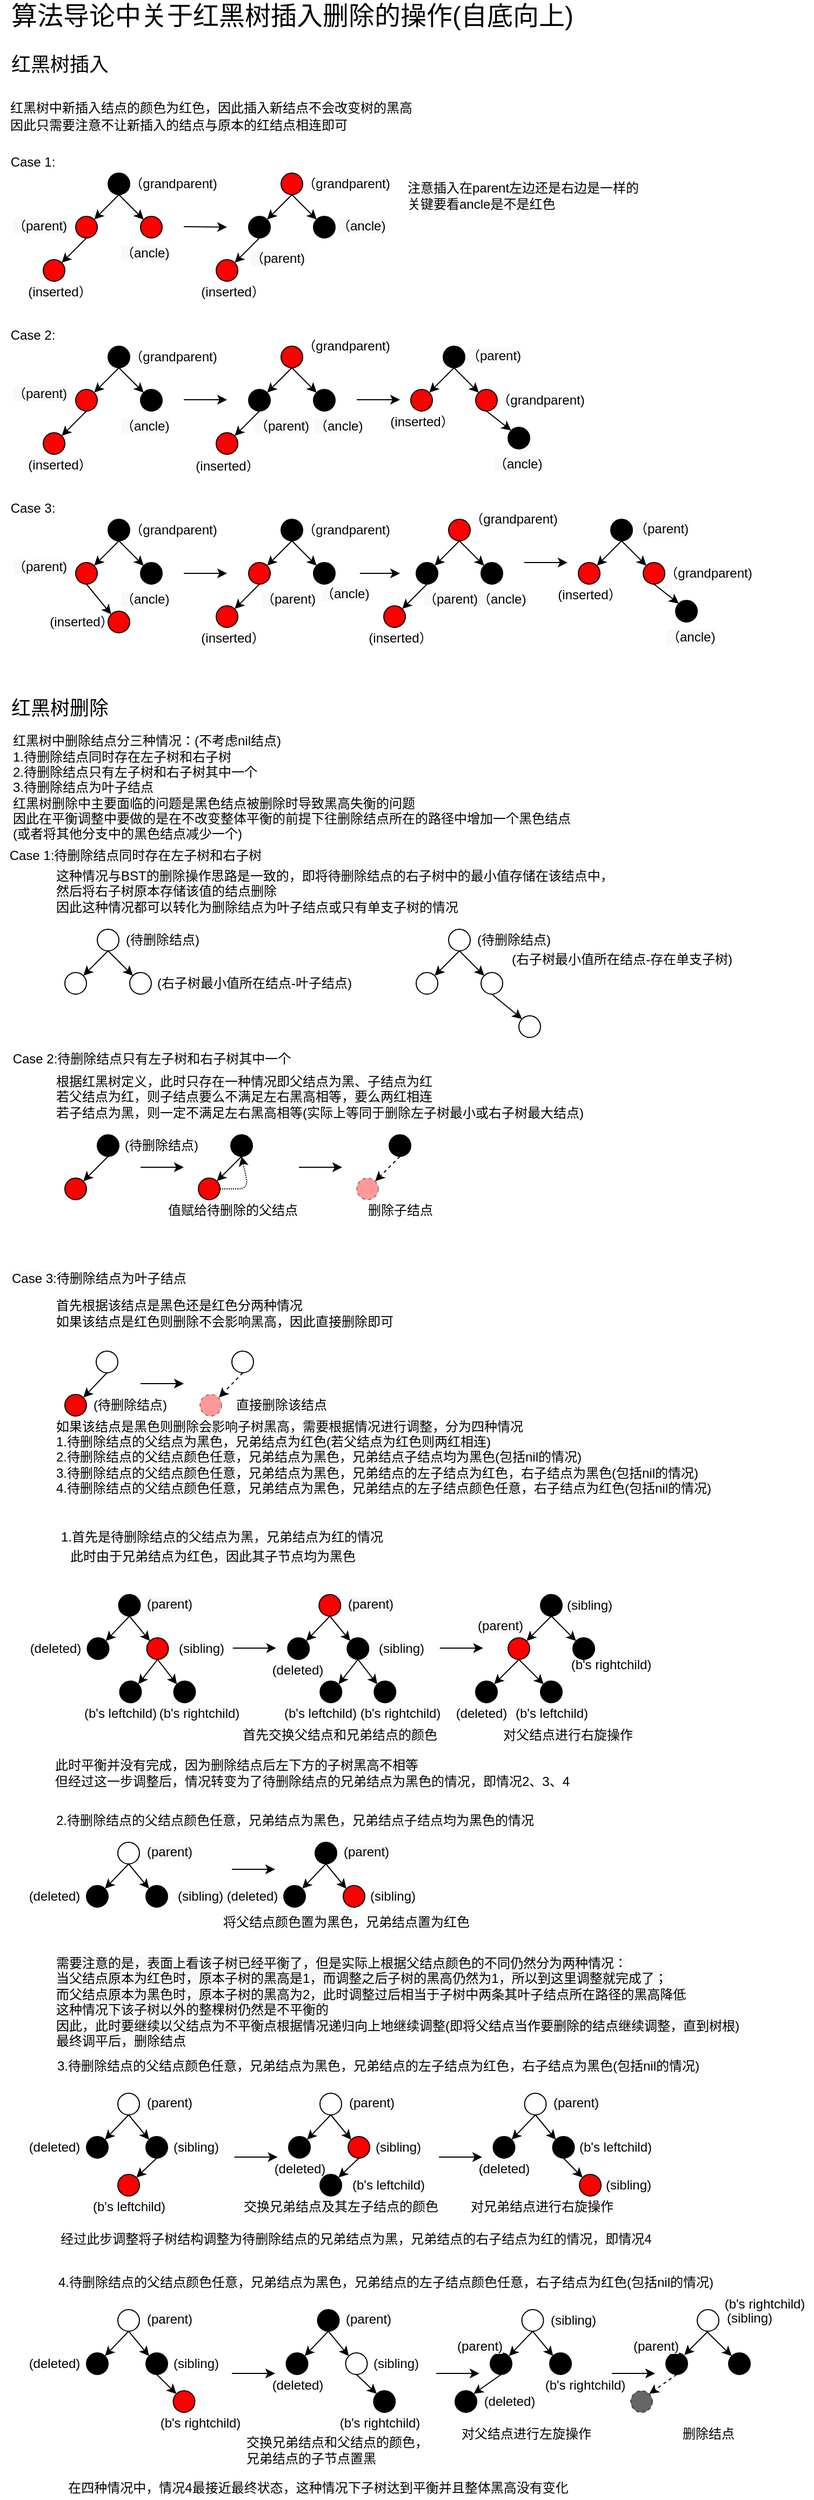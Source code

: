 <mxfile>
    <diagram id="M2ZI68W_INAodnRNZY6q" name="第 1 页">
        <mxGraphModel dx="974" dy="847" grid="0" gridSize="10" guides="1" tooltips="1" connect="1" arrows="1" fold="1" page="1" pageScale="1" pageWidth="827" pageHeight="1169" math="0" shadow="0">
            <root>
                <mxCell id="0"/>
                <mxCell id="1" parent="0"/>
                <mxCell id="2" value="&lt;font style=&quot;font-size: 18px&quot;&gt;红黑树插入&lt;/font&gt;" style="text;html=1;align=center;verticalAlign=middle;resizable=0;points=[];autosize=1;strokeColor=none;fillColor=none;" parent="1" vertex="1">
                    <mxGeometry x="69" y="135" width="110" height="20" as="geometry"/>
                </mxCell>
                <mxCell id="3" value="&lt;div style=&quot;text-align: left&quot;&gt;&lt;span style=&quot;font-size: 12px&quot;&gt;红黑树中新插入结点的颜色为红色，因此插入新结点不会改变树的黑高&lt;/span&gt;&lt;/div&gt;&lt;font style=&quot;font-size: 12px&quot;&gt;&lt;div style=&quot;text-align: left&quot;&gt;&lt;span&gt;因此只需要注意不让新插入的结点与原本的红结点相连即可&lt;/span&gt;&lt;/div&gt;&lt;/font&gt;" style="text;html=1;align=center;verticalAlign=middle;resizable=0;points=[];autosize=1;strokeColor=none;fillColor=none;fontSize=18;" parent="1" vertex="1">
                    <mxGeometry x="69" y="165" width="390" height="50" as="geometry"/>
                </mxCell>
                <mxCell id="4" value="Case 1:" style="text;html=1;align=center;verticalAlign=middle;resizable=0;points=[];autosize=1;strokeColor=none;fillColor=none;fontSize=12;" parent="1" vertex="1">
                    <mxGeometry x="69" y="225" width="60" height="20" as="geometry"/>
                </mxCell>
                <mxCell id="11" style="edgeStyle=none;html=1;exitX=0.5;exitY=1;exitDx=0;exitDy=0;entryX=1;entryY=0;entryDx=0;entryDy=0;fontSize=12;" parent="1" source="5" target="6" edge="1">
                    <mxGeometry relative="1" as="geometry"/>
                </mxCell>
                <mxCell id="12" style="edgeStyle=none;html=1;exitX=0.5;exitY=1;exitDx=0;exitDy=0;entryX=0;entryY=0;entryDx=0;entryDy=0;fontSize=12;" parent="1" source="5" target="8" edge="1">
                    <mxGeometry relative="1" as="geometry"/>
                </mxCell>
                <mxCell id="5" value="" style="ellipse;whiteSpace=wrap;html=1;aspect=fixed;fontSize=12;strokeColor=#000000;fillColor=#000000;" parent="1" vertex="1">
                    <mxGeometry x="169" y="245" width="20" height="20" as="geometry"/>
                </mxCell>
                <mxCell id="16" style="edgeStyle=none;html=1;exitX=0.5;exitY=1;exitDx=0;exitDy=0;entryX=1;entryY=0;entryDx=0;entryDy=0;fontSize=12;" parent="1" source="6" target="9" edge="1">
                    <mxGeometry relative="1" as="geometry"/>
                </mxCell>
                <mxCell id="6" value="" style="ellipse;whiteSpace=wrap;html=1;aspect=fixed;fontSize=12;strokeColor=#000000;fillColor=#FF0000;" parent="1" vertex="1">
                    <mxGeometry x="139" y="285" width="20" height="20" as="geometry"/>
                </mxCell>
                <mxCell id="8" value="" style="ellipse;whiteSpace=wrap;html=1;aspect=fixed;fontSize=12;strokeColor=#000000;fillColor=#FF0000;" parent="1" vertex="1">
                    <mxGeometry x="199" y="285" width="20" height="20" as="geometry"/>
                </mxCell>
                <mxCell id="9" value="" style="ellipse;whiteSpace=wrap;html=1;aspect=fixed;fontSize=12;strokeColor=#000000;fillColor=#FF0000;" parent="1" vertex="1">
                    <mxGeometry x="109" y="325" width="20" height="20" as="geometry"/>
                </mxCell>
                <mxCell id="10" value="(inserted）" style="text;html=1;align=center;verticalAlign=middle;resizable=0;points=[];autosize=1;strokeColor=none;fillColor=none;fontSize=12;" parent="1" vertex="1">
                    <mxGeometry x="89" y="345" width="70" height="20" as="geometry"/>
                </mxCell>
                <mxCell id="18" value="" style="endArrow=classic;html=1;fontSize=12;fillColor=#99CCFF;" parent="1" edge="1">
                    <mxGeometry width="50" height="50" relative="1" as="geometry">
                        <mxPoint x="239" y="294.5" as="sourcePoint"/>
                        <mxPoint x="279" y="295" as="targetPoint"/>
                    </mxGeometry>
                </mxCell>
                <mxCell id="19" style="edgeStyle=none;html=1;exitX=0.5;exitY=1;exitDx=0;exitDy=0;entryX=1;entryY=0;entryDx=0;entryDy=0;fontSize=12;" parent="1" source="21" target="23" edge="1">
                    <mxGeometry relative="1" as="geometry"/>
                </mxCell>
                <mxCell id="20" style="edgeStyle=none;html=1;exitX=0.5;exitY=1;exitDx=0;exitDy=0;entryX=0;entryY=0;entryDx=0;entryDy=0;fontSize=12;" parent="1" source="21" target="24" edge="1">
                    <mxGeometry relative="1" as="geometry"/>
                </mxCell>
                <mxCell id="21" value="" style="ellipse;whiteSpace=wrap;html=1;aspect=fixed;fontSize=12;strokeColor=#000000;fillColor=#FF0000;" parent="1" vertex="1">
                    <mxGeometry x="329" y="245" width="20" height="20" as="geometry"/>
                </mxCell>
                <mxCell id="22" style="edgeStyle=none;html=1;exitX=0.5;exitY=1;exitDx=0;exitDy=0;entryX=1;entryY=0;entryDx=0;entryDy=0;fontSize=12;" parent="1" source="23" target="25" edge="1">
                    <mxGeometry relative="1" as="geometry"/>
                </mxCell>
                <mxCell id="23" value="" style="ellipse;whiteSpace=wrap;html=1;aspect=fixed;fontSize=12;strokeColor=#000000;fillColor=#000000;" parent="1" vertex="1">
                    <mxGeometry x="299" y="285" width="20" height="20" as="geometry"/>
                </mxCell>
                <mxCell id="24" value="" style="ellipse;whiteSpace=wrap;html=1;aspect=fixed;fontSize=12;strokeColor=#000000;fillColor=#000000;" parent="1" vertex="1">
                    <mxGeometry x="359" y="285" width="20" height="20" as="geometry"/>
                </mxCell>
                <mxCell id="25" value="" style="ellipse;whiteSpace=wrap;html=1;aspect=fixed;fontSize=12;strokeColor=#000000;fillColor=#FF0000;" parent="1" vertex="1">
                    <mxGeometry x="269" y="325" width="20" height="20" as="geometry"/>
                </mxCell>
                <mxCell id="26" value="(inserted）" style="text;html=1;align=center;verticalAlign=middle;resizable=0;points=[];autosize=1;strokeColor=none;fillColor=none;fontSize=12;" parent="1" vertex="1">
                    <mxGeometry x="249" y="345" width="70" height="20" as="geometry"/>
                </mxCell>
                <mxCell id="27" value="Case 2:" style="text;html=1;align=center;verticalAlign=middle;resizable=0;points=[];autosize=1;strokeColor=none;fillColor=none;fontSize=12;" parent="1" vertex="1">
                    <mxGeometry x="69" y="385" width="60" height="20" as="geometry"/>
                </mxCell>
                <mxCell id="28" style="edgeStyle=none;html=1;exitX=0.5;exitY=1;exitDx=0;exitDy=0;entryX=1;entryY=0;entryDx=0;entryDy=0;fontSize=12;" parent="1" source="30" target="32" edge="1">
                    <mxGeometry relative="1" as="geometry"/>
                </mxCell>
                <mxCell id="29" style="edgeStyle=none;html=1;exitX=0.5;exitY=1;exitDx=0;exitDy=0;entryX=0;entryY=0;entryDx=0;entryDy=0;fontSize=12;" parent="1" source="30" target="33" edge="1">
                    <mxGeometry relative="1" as="geometry"/>
                </mxCell>
                <mxCell id="30" value="" style="ellipse;whiteSpace=wrap;html=1;aspect=fixed;fontSize=12;strokeColor=#000000;fillColor=#000000;" parent="1" vertex="1">
                    <mxGeometry x="169" y="405" width="20" height="20" as="geometry"/>
                </mxCell>
                <mxCell id="31" style="edgeStyle=none;html=1;exitX=0.5;exitY=1;exitDx=0;exitDy=0;entryX=1;entryY=0;entryDx=0;entryDy=0;fontSize=12;" parent="1" source="32" target="34" edge="1">
                    <mxGeometry relative="1" as="geometry"/>
                </mxCell>
                <mxCell id="32" value="" style="ellipse;whiteSpace=wrap;html=1;aspect=fixed;fontSize=12;strokeColor=#000000;fillColor=#FF0000;" parent="1" vertex="1">
                    <mxGeometry x="139" y="445" width="20" height="20" as="geometry"/>
                </mxCell>
                <mxCell id="33" value="" style="ellipse;whiteSpace=wrap;html=1;aspect=fixed;fontSize=12;strokeColor=#000000;fillColor=#000000;" parent="1" vertex="1">
                    <mxGeometry x="199" y="445" width="20" height="20" as="geometry"/>
                </mxCell>
                <mxCell id="34" value="" style="ellipse;whiteSpace=wrap;html=1;aspect=fixed;fontSize=12;strokeColor=#000000;fillColor=#FF0000;" parent="1" vertex="1">
                    <mxGeometry x="109" y="485" width="20" height="20" as="geometry"/>
                </mxCell>
                <mxCell id="35" value="(inserted）" style="text;html=1;align=center;verticalAlign=middle;resizable=0;points=[];autosize=1;strokeColor=none;fillColor=none;fontSize=12;" parent="1" vertex="1">
                    <mxGeometry x="89" y="505" width="70" height="20" as="geometry"/>
                </mxCell>
                <mxCell id="36" value="" style="endArrow=classic;html=1;fontSize=12;fillColor=#99CCFF;" parent="1" edge="1">
                    <mxGeometry width="50" height="50" relative="1" as="geometry">
                        <mxPoint x="239" y="454.5" as="sourcePoint"/>
                        <mxPoint x="279" y="454.5" as="targetPoint"/>
                    </mxGeometry>
                </mxCell>
                <mxCell id="37" style="edgeStyle=none;html=1;exitX=0.5;exitY=1;exitDx=0;exitDy=0;entryX=1;entryY=0;entryDx=0;entryDy=0;fontSize=12;" parent="1" source="39" target="41" edge="1">
                    <mxGeometry relative="1" as="geometry"/>
                </mxCell>
                <mxCell id="38" style="edgeStyle=none;html=1;exitX=0.5;exitY=1;exitDx=0;exitDy=0;entryX=0;entryY=0;entryDx=0;entryDy=0;fontSize=12;" parent="1" source="39" target="42" edge="1">
                    <mxGeometry relative="1" as="geometry"/>
                </mxCell>
                <mxCell id="39" value="" style="ellipse;whiteSpace=wrap;html=1;aspect=fixed;fontSize=12;strokeColor=#000000;fillColor=#FF0000;" parent="1" vertex="1">
                    <mxGeometry x="329" y="405" width="20" height="20" as="geometry"/>
                </mxCell>
                <mxCell id="40" style="edgeStyle=none;html=1;exitX=0.5;exitY=1;exitDx=0;exitDy=0;entryX=1;entryY=0;entryDx=0;entryDy=0;fontSize=12;" parent="1" source="41" target="43" edge="1">
                    <mxGeometry relative="1" as="geometry"/>
                </mxCell>
                <mxCell id="41" value="" style="ellipse;whiteSpace=wrap;html=1;aspect=fixed;fontSize=12;strokeColor=#000000;fillColor=#000000;" parent="1" vertex="1">
                    <mxGeometry x="299" y="445" width="20" height="20" as="geometry"/>
                </mxCell>
                <mxCell id="42" value="" style="ellipse;whiteSpace=wrap;html=1;aspect=fixed;fontSize=12;strokeColor=#000000;fillColor=#000000;" parent="1" vertex="1">
                    <mxGeometry x="359" y="445" width="20" height="20" as="geometry"/>
                </mxCell>
                <mxCell id="43" value="" style="ellipse;whiteSpace=wrap;html=1;aspect=fixed;fontSize=12;strokeColor=#000000;fillColor=#FF0000;" parent="1" vertex="1">
                    <mxGeometry x="269" y="485" width="20" height="20" as="geometry"/>
                </mxCell>
                <mxCell id="44" value="(inserted）" style="text;html=1;align=center;verticalAlign=middle;resizable=0;points=[];autosize=1;strokeColor=none;fillColor=none;fontSize=12;" parent="1" vertex="1">
                    <mxGeometry x="244" y="505.5" width="70" height="20" as="geometry"/>
                </mxCell>
                <mxCell id="47" value="" style="endArrow=classic;html=1;fontSize=12;fillColor=#99CCFF;" parent="1" edge="1">
                    <mxGeometry width="50" height="50" relative="1" as="geometry">
                        <mxPoint x="399" y="454.5" as="sourcePoint"/>
                        <mxPoint x="439" y="454.5" as="targetPoint"/>
                    </mxGeometry>
                </mxCell>
                <mxCell id="57" value="（grandparent)" style="text;html=1;align=center;verticalAlign=middle;resizable=0;points=[];autosize=1;strokeColor=none;fillColor=none;fontSize=12;" parent="1" vertex="1">
                    <mxGeometry x="179" y="245" width="100" height="20" as="geometry"/>
                </mxCell>
                <mxCell id="58" value="（grandparent)" style="text;html=1;align=center;verticalAlign=middle;resizable=0;points=[];autosize=1;strokeColor=none;fillColor=none;fontSize=12;" parent="1" vertex="1">
                    <mxGeometry x="339" y="245" width="100" height="20" as="geometry"/>
                </mxCell>
                <mxCell id="59" value="&lt;span style=&quot;color: rgb(0 , 0 , 0) ; font-family: &amp;#34;helvetica&amp;#34; ; font-size: 12px ; font-style: normal ; font-weight: 400 ; letter-spacing: normal ; text-align: center ; text-indent: 0px ; text-transform: none ; word-spacing: 0px ; background-color: rgb(248 , 249 , 250) ; display: inline ; float: none&quot;&gt;（parent)&lt;/span&gt;" style="text;whiteSpace=wrap;html=1;fontSize=12;" parent="1" vertex="1">
                    <mxGeometry x="79" y="280" width="110" height="30" as="geometry"/>
                </mxCell>
                <mxCell id="60" value="&lt;span style=&quot;color: rgb(0 , 0 , 0) ; font-family: &amp;#34;helvetica&amp;#34; ; font-size: 12px ; font-style: normal ; font-weight: 400 ; letter-spacing: normal ; text-align: center ; text-indent: 0px ; text-transform: none ; word-spacing: 0px ; background-color: rgb(248 , 249 , 250) ; display: inline ; float: none&quot;&gt;（parent)&lt;/span&gt;" style="text;whiteSpace=wrap;html=1;fontSize=12;" parent="1" vertex="1">
                    <mxGeometry x="299" y="310" width="110" height="30" as="geometry"/>
                </mxCell>
                <mxCell id="61" value="&lt;span style=&quot;color: rgb(0 , 0 , 0) ; font-family: &amp;#34;helvetica&amp;#34; ; font-size: 12px ; font-style: normal ; font-weight: 400 ; letter-spacing: normal ; text-align: center ; text-indent: 0px ; text-transform: none ; word-spacing: 0px ; background-color: rgb(248 , 249 , 250) ; display: inline ; float: none&quot;&gt;（ancle)&lt;/span&gt;" style="text;whiteSpace=wrap;html=1;fontSize=12;" parent="1" vertex="1">
                    <mxGeometry x="179" y="305" width="110" height="30" as="geometry"/>
                </mxCell>
                <mxCell id="62" value="&lt;span style=&quot;color: rgb(0 , 0 , 0) ; font-family: &amp;#34;helvetica&amp;#34; ; font-size: 12px ; font-style: normal ; font-weight: 400 ; letter-spacing: normal ; text-align: center ; text-indent: 0px ; text-transform: none ; word-spacing: 0px ; background-color: rgb(248 , 249 , 250) ; display: inline ; float: none&quot;&gt;（ancle)&lt;/span&gt;" style="text;whiteSpace=wrap;html=1;fontSize=12;" parent="1" vertex="1">
                    <mxGeometry x="379" y="280" width="110" height="30" as="geometry"/>
                </mxCell>
                <mxCell id="63" value="（grandparent)" style="text;html=1;align=center;verticalAlign=middle;resizable=0;points=[];autosize=1;strokeColor=none;fillColor=none;fontSize=12;" parent="1" vertex="1">
                    <mxGeometry x="179" y="405" width="100" height="20" as="geometry"/>
                </mxCell>
                <mxCell id="64" value="（grandparent)" style="text;html=1;align=center;verticalAlign=middle;resizable=0;points=[];autosize=1;strokeColor=none;fillColor=none;fontSize=12;" parent="1" vertex="1">
                    <mxGeometry x="339" y="395" width="100" height="20" as="geometry"/>
                </mxCell>
                <mxCell id="67" value="&lt;span style=&quot;color: rgb(0 , 0 , 0) ; font-family: &amp;#34;helvetica&amp;#34; ; font-size: 12px ; font-style: normal ; font-weight: 400 ; letter-spacing: normal ; text-align: center ; text-indent: 0px ; text-transform: none ; word-spacing: 0px ; background-color: rgb(248 , 249 , 250) ; display: inline ; float: none&quot;&gt;（parent)&lt;/span&gt;" style="text;whiteSpace=wrap;html=1;fontSize=12;" parent="1" vertex="1">
                    <mxGeometry x="79" y="435" width="110" height="30" as="geometry"/>
                </mxCell>
                <mxCell id="68" value="&lt;span style=&quot;color: rgb(0 , 0 , 0) ; font-family: &amp;#34;helvetica&amp;#34; ; font-size: 12px ; font-style: normal ; font-weight: 400 ; letter-spacing: normal ; text-align: center ; text-indent: 0px ; text-transform: none ; word-spacing: 0px ; background-color: rgb(248 , 249 , 250) ; display: inline ; float: none&quot;&gt;（parent)&lt;/span&gt;" style="text;whiteSpace=wrap;html=1;fontSize=12;" parent="1" vertex="1">
                    <mxGeometry x="302.5" y="465" width="110" height="30" as="geometry"/>
                </mxCell>
                <mxCell id="69" value="&lt;span style=&quot;color: rgb(0 , 0 , 0) ; font-family: &amp;#34;helvetica&amp;#34; ; font-size: 12px ; font-style: normal ; font-weight: 400 ; letter-spacing: normal ; text-align: center ; text-indent: 0px ; text-transform: none ; word-spacing: 0px ; background-color: rgb(248 , 249 , 250) ; display: inline ; float: none&quot;&gt;（ancle)&lt;/span&gt;" style="text;whiteSpace=wrap;html=1;fontSize=12;" parent="1" vertex="1">
                    <mxGeometry x="179" y="465" width="110" height="30" as="geometry"/>
                </mxCell>
                <mxCell id="70" value="&lt;span style=&quot;color: rgb(0 , 0 , 0) ; font-family: &amp;#34;helvetica&amp;#34; ; font-size: 12px ; font-style: normal ; font-weight: 400 ; letter-spacing: normal ; text-align: center ; text-indent: 0px ; text-transform: none ; word-spacing: 0px ; background-color: rgb(248 , 249 , 250) ; display: inline ; float: none&quot;&gt;（ancle)&lt;/span&gt;" style="text;whiteSpace=wrap;html=1;fontSize=12;" parent="1" vertex="1">
                    <mxGeometry x="358" y="465" width="110" height="30" as="geometry"/>
                </mxCell>
                <mxCell id="77" style="edgeStyle=none;html=1;exitX=0.5;exitY=1;exitDx=0;exitDy=0;entryX=1;entryY=0;entryDx=0;entryDy=0;fontSize=12;fillColor=#99CCFF;" parent="1" source="72" target="73" edge="1">
                    <mxGeometry relative="1" as="geometry"/>
                </mxCell>
                <mxCell id="78" style="edgeStyle=none;html=1;exitX=0.5;exitY=1;exitDx=0;exitDy=0;entryX=0;entryY=0;entryDx=0;entryDy=0;fontSize=12;fillColor=#99CCFF;" parent="1" source="72" target="74" edge="1">
                    <mxGeometry relative="1" as="geometry"/>
                </mxCell>
                <mxCell id="72" value="" style="ellipse;whiteSpace=wrap;html=1;aspect=fixed;fontSize=12;strokeColor=#000000;fillColor=#000000;" parent="1" vertex="1">
                    <mxGeometry x="479" y="405" width="20" height="20" as="geometry"/>
                </mxCell>
                <mxCell id="73" value="" style="ellipse;whiteSpace=wrap;html=1;aspect=fixed;fontSize=12;strokeColor=#000000;fillColor=#FF0000;" parent="1" vertex="1">
                    <mxGeometry x="449" y="445" width="20" height="20" as="geometry"/>
                </mxCell>
                <mxCell id="79" style="edgeStyle=none;html=1;exitX=0.5;exitY=1;exitDx=0;exitDy=0;entryX=0;entryY=0;entryDx=0;entryDy=0;fontSize=12;fillColor=#99CCFF;" parent="1" source="74" target="75" edge="1">
                    <mxGeometry relative="1" as="geometry"/>
                </mxCell>
                <mxCell id="74" value="" style="ellipse;whiteSpace=wrap;html=1;aspect=fixed;fontSize=12;strokeColor=#000000;fillColor=#FF0000;" parent="1" vertex="1">
                    <mxGeometry x="509" y="445" width="20" height="20" as="geometry"/>
                </mxCell>
                <mxCell id="75" value="" style="ellipse;whiteSpace=wrap;html=1;aspect=fixed;fontSize=12;strokeColor=#000000;fillColor=#000000;" parent="1" vertex="1">
                    <mxGeometry x="539" y="480" width="20" height="20" as="geometry"/>
                </mxCell>
                <mxCell id="80" value="（grandparent)" style="text;html=1;align=center;verticalAlign=middle;resizable=0;points=[];autosize=1;strokeColor=none;fillColor=none;fontSize=12;" parent="1" vertex="1">
                    <mxGeometry x="519" y="445" width="100" height="20" as="geometry"/>
                </mxCell>
                <mxCell id="82" value="(inserted）" style="text;html=1;align=center;verticalAlign=middle;resizable=0;points=[];autosize=1;strokeColor=none;fillColor=none;fontSize=12;" parent="1" vertex="1">
                    <mxGeometry x="424" y="465" width="70" height="20" as="geometry"/>
                </mxCell>
                <mxCell id="83" value="&lt;span style=&quot;color: rgb(0 , 0 , 0) ; font-family: &amp;#34;helvetica&amp;#34; ; font-size: 12px ; font-style: normal ; font-weight: 400 ; letter-spacing: normal ; text-align: center ; text-indent: 0px ; text-transform: none ; word-spacing: 0px ; background-color: rgb(248 , 249 , 250) ; display: inline ; float: none&quot;&gt;（ancle)&lt;/span&gt;" style="text;whiteSpace=wrap;html=1;fontSize=12;" parent="1" vertex="1">
                    <mxGeometry x="524" y="500" width="110" height="30" as="geometry"/>
                </mxCell>
                <mxCell id="84" value="&lt;span style=&quot;color: rgb(0 , 0 , 0) ; font-family: &amp;#34;helvetica&amp;#34; ; font-size: 12px ; font-style: normal ; font-weight: 400 ; letter-spacing: normal ; text-align: center ; text-indent: 0px ; text-transform: none ; word-spacing: 0px ; background-color: rgb(248 , 249 , 250) ; display: inline ; float: none&quot;&gt;（parent)&lt;/span&gt;" style="text;whiteSpace=wrap;html=1;fontSize=12;" parent="1" vertex="1">
                    <mxGeometry x="499" y="400" width="110" height="30" as="geometry"/>
                </mxCell>
                <mxCell id="85" value="Case 3:" style="text;html=1;align=center;verticalAlign=middle;resizable=0;points=[];autosize=1;strokeColor=none;fillColor=none;fontSize=12;" parent="1" vertex="1">
                    <mxGeometry x="69" y="545" width="60" height="20" as="geometry"/>
                </mxCell>
                <mxCell id="86" style="edgeStyle=none;html=1;exitX=0.5;exitY=1;exitDx=0;exitDy=0;entryX=1;entryY=0;entryDx=0;entryDy=0;fontSize=12;" parent="1" source="88" target="90" edge="1">
                    <mxGeometry relative="1" as="geometry"/>
                </mxCell>
                <mxCell id="87" style="edgeStyle=none;html=1;exitX=0.5;exitY=1;exitDx=0;exitDy=0;entryX=0;entryY=0;entryDx=0;entryDy=0;fontSize=12;" parent="1" source="88" target="91" edge="1">
                    <mxGeometry relative="1" as="geometry"/>
                </mxCell>
                <mxCell id="88" value="" style="ellipse;whiteSpace=wrap;html=1;aspect=fixed;fontSize=12;strokeColor=#000000;fillColor=#000000;" parent="1" vertex="1">
                    <mxGeometry x="169" y="565" width="20" height="20" as="geometry"/>
                </mxCell>
                <mxCell id="89" style="edgeStyle=none;html=1;exitX=0.5;exitY=1;exitDx=0;exitDy=0;entryX=0;entryY=0;entryDx=0;entryDy=0;fontSize=12;" parent="1" source="90" target="92" edge="1">
                    <mxGeometry relative="1" as="geometry"/>
                </mxCell>
                <mxCell id="90" value="" style="ellipse;whiteSpace=wrap;html=1;aspect=fixed;fontSize=12;strokeColor=#000000;fillColor=#FF0000;" parent="1" vertex="1">
                    <mxGeometry x="139" y="605" width="20" height="20" as="geometry"/>
                </mxCell>
                <mxCell id="91" value="" style="ellipse;whiteSpace=wrap;html=1;aspect=fixed;fontSize=12;strokeColor=#000000;fillColor=#000000;" parent="1" vertex="1">
                    <mxGeometry x="199" y="605" width="20" height="20" as="geometry"/>
                </mxCell>
                <mxCell id="92" value="" style="ellipse;whiteSpace=wrap;html=1;aspect=fixed;fontSize=12;strokeColor=#000000;fillColor=#FF0000;" parent="1" vertex="1">
                    <mxGeometry x="169" y="650" width="20" height="20" as="geometry"/>
                </mxCell>
                <mxCell id="93" value="(inserted）" style="text;html=1;align=center;verticalAlign=middle;resizable=0;points=[];autosize=1;strokeColor=none;fillColor=none;fontSize=12;" parent="1" vertex="1">
                    <mxGeometry x="109" y="650" width="70" height="20" as="geometry"/>
                </mxCell>
                <mxCell id="94" value="" style="endArrow=classic;html=1;fontSize=12;fillColor=#99CCFF;" parent="1" edge="1">
                    <mxGeometry width="50" height="50" relative="1" as="geometry">
                        <mxPoint x="239" y="615" as="sourcePoint"/>
                        <mxPoint x="279" y="615" as="targetPoint"/>
                    </mxGeometry>
                </mxCell>
                <mxCell id="96" value="（grandparent)" style="text;html=1;align=center;verticalAlign=middle;resizable=0;points=[];autosize=1;strokeColor=none;fillColor=none;fontSize=12;" parent="1" vertex="1">
                    <mxGeometry x="179" y="565" width="100" height="20" as="geometry"/>
                </mxCell>
                <mxCell id="97" value="&lt;span style=&quot;color: rgb(0 , 0 , 0) ; font-family: &amp;#34;helvetica&amp;#34; ; font-size: 12px ; font-style: normal ; font-weight: 400 ; letter-spacing: normal ; text-align: center ; text-indent: 0px ; text-transform: none ; word-spacing: 0px ; background-color: rgb(248 , 249 , 250) ; display: inline ; float: none&quot;&gt;（parent)&lt;/span&gt;" style="text;whiteSpace=wrap;html=1;fontSize=12;" parent="1" vertex="1">
                    <mxGeometry x="79" y="595" width="110" height="30" as="geometry"/>
                </mxCell>
                <mxCell id="98" value="&lt;span style=&quot;color: rgb(0 , 0 , 0) ; font-family: &amp;#34;helvetica&amp;#34; ; font-size: 12px ; font-style: normal ; font-weight: 400 ; letter-spacing: normal ; text-align: center ; text-indent: 0px ; text-transform: none ; word-spacing: 0px ; background-color: rgb(248 , 249 , 250) ; display: inline ; float: none&quot;&gt;（ancle)&lt;/span&gt;" style="text;whiteSpace=wrap;html=1;fontSize=12;" parent="1" vertex="1">
                    <mxGeometry x="179" y="625" width="110" height="30" as="geometry"/>
                </mxCell>
                <mxCell id="102" style="edgeStyle=none;html=1;exitX=0.5;exitY=1;exitDx=0;exitDy=0;entryX=1;entryY=0;entryDx=0;entryDy=0;fontSize=12;" parent="1" source="104" target="106" edge="1">
                    <mxGeometry relative="1" as="geometry"/>
                </mxCell>
                <mxCell id="103" style="edgeStyle=none;html=1;exitX=0.5;exitY=1;exitDx=0;exitDy=0;entryX=0;entryY=0;entryDx=0;entryDy=0;fontSize=12;" parent="1" source="104" target="107" edge="1">
                    <mxGeometry relative="1" as="geometry"/>
                </mxCell>
                <mxCell id="104" value="" style="ellipse;whiteSpace=wrap;html=1;aspect=fixed;fontSize=12;strokeColor=#000000;fillColor=#000000;" parent="1" vertex="1">
                    <mxGeometry x="329" y="565" width="20" height="20" as="geometry"/>
                </mxCell>
                <mxCell id="105" style="edgeStyle=none;html=1;exitX=0.5;exitY=1;exitDx=0;exitDy=0;entryX=1;entryY=0;entryDx=0;entryDy=0;fontSize=12;" parent="1" source="106" target="108" edge="1">
                    <mxGeometry relative="1" as="geometry"/>
                </mxCell>
                <mxCell id="106" value="" style="ellipse;whiteSpace=wrap;html=1;aspect=fixed;fontSize=12;strokeColor=#000000;fillColor=#FF0000;" parent="1" vertex="1">
                    <mxGeometry x="299" y="605" width="20" height="20" as="geometry"/>
                </mxCell>
                <mxCell id="107" value="" style="ellipse;whiteSpace=wrap;html=1;aspect=fixed;fontSize=12;strokeColor=#000000;fillColor=#000000;" parent="1" vertex="1">
                    <mxGeometry x="359" y="605" width="20" height="20" as="geometry"/>
                </mxCell>
                <mxCell id="108" value="" style="ellipse;whiteSpace=wrap;html=1;aspect=fixed;fontSize=12;strokeColor=#000000;fillColor=#FF0000;" parent="1" vertex="1">
                    <mxGeometry x="269" y="645" width="20" height="20" as="geometry"/>
                </mxCell>
                <mxCell id="109" value="(inserted）" style="text;html=1;align=center;verticalAlign=middle;resizable=0;points=[];autosize=1;strokeColor=none;fillColor=none;fontSize=12;" parent="1" vertex="1">
                    <mxGeometry x="249" y="665" width="70" height="20" as="geometry"/>
                </mxCell>
                <mxCell id="110" value="" style="endArrow=classic;html=1;fontSize=12;fillColor=#99CCFF;" parent="1" edge="1">
                    <mxGeometry width="50" height="50" relative="1" as="geometry">
                        <mxPoint x="409" y="615" as="sourcePoint"/>
                        <mxPoint x="439" y="615" as="targetPoint"/>
                        <Array as="points">
                            <mxPoint x="409" y="615"/>
                            <mxPoint x="399" y="615"/>
                        </Array>
                    </mxGeometry>
                </mxCell>
                <mxCell id="112" value="（grandparent)" style="text;html=1;align=center;verticalAlign=middle;resizable=0;points=[];autosize=1;strokeColor=none;fillColor=none;fontSize=12;" parent="1" vertex="1">
                    <mxGeometry x="339" y="565" width="100" height="20" as="geometry"/>
                </mxCell>
                <mxCell id="114" value="&lt;span style=&quot;color: rgb(0 , 0 , 0) ; font-family: &amp;#34;helvetica&amp;#34; ; font-size: 12px ; font-style: normal ; font-weight: 400 ; letter-spacing: normal ; text-align: center ; text-indent: 0px ; text-transform: none ; word-spacing: 0px ; background-color: rgb(248 , 249 , 250) ; display: inline ; float: none&quot;&gt;（ancle)&lt;/span&gt;" style="text;whiteSpace=wrap;html=1;fontSize=12;" parent="1" vertex="1">
                    <mxGeometry x="364" y="620" width="110" height="30" as="geometry"/>
                </mxCell>
                <mxCell id="116" value="&lt;span style=&quot;color: rgb(0 , 0 , 0) ; font-family: &amp;#34;helvetica&amp;#34; ; font-size: 12px ; font-style: normal ; font-weight: 400 ; letter-spacing: normal ; text-align: center ; text-indent: 0px ; text-transform: none ; word-spacing: 0px ; background-color: rgb(248 , 249 , 250) ; display: inline ; float: none&quot;&gt;（parent)&lt;/span&gt;" style="text;whiteSpace=wrap;html=1;fontSize=12;" parent="1" vertex="1">
                    <mxGeometry x="309" y="625" width="110" height="30" as="geometry"/>
                </mxCell>
                <mxCell id="130" style="edgeStyle=none;html=1;exitX=0.5;exitY=1;exitDx=0;exitDy=0;entryX=1;entryY=0;entryDx=0;entryDy=0;fontSize=12;" parent="1" source="132" target="134" edge="1">
                    <mxGeometry relative="1" as="geometry"/>
                </mxCell>
                <mxCell id="131" style="edgeStyle=none;html=1;exitX=0.5;exitY=1;exitDx=0;exitDy=0;entryX=0;entryY=0;entryDx=0;entryDy=0;fontSize=12;" parent="1" source="132" target="135" edge="1">
                    <mxGeometry relative="1" as="geometry"/>
                </mxCell>
                <mxCell id="132" value="" style="ellipse;whiteSpace=wrap;html=1;aspect=fixed;fontSize=12;strokeColor=#000000;fillColor=#FF0000;" parent="1" vertex="1">
                    <mxGeometry x="484" y="565" width="20" height="20" as="geometry"/>
                </mxCell>
                <mxCell id="133" style="edgeStyle=none;html=1;exitX=0.5;exitY=1;exitDx=0;exitDy=0;entryX=1;entryY=0;entryDx=0;entryDy=0;fontSize=12;" parent="1" source="134" target="136" edge="1">
                    <mxGeometry relative="1" as="geometry"/>
                </mxCell>
                <mxCell id="134" value="" style="ellipse;whiteSpace=wrap;html=1;aspect=fixed;fontSize=12;strokeColor=#000000;fillColor=#000000;" parent="1" vertex="1">
                    <mxGeometry x="454" y="605" width="20" height="20" as="geometry"/>
                </mxCell>
                <mxCell id="135" value="" style="ellipse;whiteSpace=wrap;html=1;aspect=fixed;fontSize=12;strokeColor=#000000;fillColor=#000000;" parent="1" vertex="1">
                    <mxGeometry x="514" y="605" width="20" height="20" as="geometry"/>
                </mxCell>
                <mxCell id="136" value="" style="ellipse;whiteSpace=wrap;html=1;aspect=fixed;fontSize=12;strokeColor=#000000;fillColor=#FF0000;" parent="1" vertex="1">
                    <mxGeometry x="424" y="645" width="20" height="20" as="geometry"/>
                </mxCell>
                <mxCell id="137" value="" style="endArrow=classic;html=1;fontSize=12;fillColor=#99CCFF;" parent="1" edge="1">
                    <mxGeometry width="50" height="50" relative="1" as="geometry">
                        <mxPoint x="554" y="605" as="sourcePoint"/>
                        <mxPoint x="594" y="605" as="targetPoint"/>
                    </mxGeometry>
                </mxCell>
                <mxCell id="138" value="（grandparent)" style="text;html=1;align=center;verticalAlign=middle;resizable=0;points=[];autosize=1;strokeColor=none;fillColor=none;fontSize=12;" parent="1" vertex="1">
                    <mxGeometry x="494" y="555" width="100" height="20" as="geometry"/>
                </mxCell>
                <mxCell id="139" value="&lt;span style=&quot;color: rgb(0 , 0 , 0) ; font-family: &amp;#34;helvetica&amp;#34; ; font-size: 12px ; font-style: normal ; font-weight: 400 ; letter-spacing: normal ; text-align: center ; text-indent: 0px ; text-transform: none ; word-spacing: 0px ; background-color: rgb(248 , 249 , 250) ; display: inline ; float: none&quot;&gt;（parent)&lt;/span&gt;" style="text;whiteSpace=wrap;html=1;fontSize=12;" parent="1" vertex="1">
                    <mxGeometry x="459" y="625" width="110" height="30" as="geometry"/>
                </mxCell>
                <mxCell id="140" value="&lt;span style=&quot;color: rgb(0 , 0 , 0) ; font-family: &amp;#34;helvetica&amp;#34; ; font-size: 12px ; font-style: normal ; font-weight: 400 ; letter-spacing: normal ; text-align: center ; text-indent: 0px ; text-transform: none ; word-spacing: 0px ; background-color: rgb(248 , 249 , 250) ; display: inline ; float: none&quot;&gt;（ancle)&lt;/span&gt;" style="text;whiteSpace=wrap;html=1;fontSize=12;" parent="1" vertex="1">
                    <mxGeometry x="509" y="625" width="110" height="30" as="geometry"/>
                </mxCell>
                <mxCell id="141" style="edgeStyle=none;html=1;exitX=0.5;exitY=1;exitDx=0;exitDy=0;entryX=1;entryY=0;entryDx=0;entryDy=0;fontSize=12;fillColor=#99CCFF;" parent="1" source="143" target="144" edge="1">
                    <mxGeometry relative="1" as="geometry"/>
                </mxCell>
                <mxCell id="142" style="edgeStyle=none;html=1;exitX=0.5;exitY=1;exitDx=0;exitDy=0;entryX=0;entryY=0;entryDx=0;entryDy=0;fontSize=12;fillColor=#99CCFF;" parent="1" source="143" target="146" edge="1">
                    <mxGeometry relative="1" as="geometry"/>
                </mxCell>
                <mxCell id="143" value="" style="ellipse;whiteSpace=wrap;html=1;aspect=fixed;fontSize=12;strokeColor=#000000;fillColor=#000000;" parent="1" vertex="1">
                    <mxGeometry x="634" y="565" width="20" height="20" as="geometry"/>
                </mxCell>
                <mxCell id="144" value="" style="ellipse;whiteSpace=wrap;html=1;aspect=fixed;fontSize=12;strokeColor=#000000;fillColor=#FF0000;" parent="1" vertex="1">
                    <mxGeometry x="604" y="605" width="20" height="20" as="geometry"/>
                </mxCell>
                <mxCell id="145" style="edgeStyle=none;html=1;exitX=0.5;exitY=1;exitDx=0;exitDy=0;entryX=0;entryY=0;entryDx=0;entryDy=0;fontSize=12;fillColor=#99CCFF;" parent="1" source="146" target="147" edge="1">
                    <mxGeometry relative="1" as="geometry"/>
                </mxCell>
                <mxCell id="146" value="" style="ellipse;whiteSpace=wrap;html=1;aspect=fixed;fontSize=12;strokeColor=#000000;fillColor=#FF0000;" parent="1" vertex="1">
                    <mxGeometry x="664" y="605" width="20" height="20" as="geometry"/>
                </mxCell>
                <mxCell id="147" value="" style="ellipse;whiteSpace=wrap;html=1;aspect=fixed;fontSize=12;strokeColor=#000000;fillColor=#000000;" parent="1" vertex="1">
                    <mxGeometry x="694" y="640" width="20" height="20" as="geometry"/>
                </mxCell>
                <mxCell id="148" value="（grandparent)" style="text;html=1;align=center;verticalAlign=middle;resizable=0;points=[];autosize=1;strokeColor=none;fillColor=none;fontSize=12;" parent="1" vertex="1">
                    <mxGeometry x="674" y="605" width="100" height="20" as="geometry"/>
                </mxCell>
                <mxCell id="149" value="(inserted）" style="text;html=1;align=center;verticalAlign=middle;resizable=0;points=[];autosize=1;strokeColor=none;fillColor=none;fontSize=12;" parent="1" vertex="1">
                    <mxGeometry x="579" y="625" width="70" height="20" as="geometry"/>
                </mxCell>
                <mxCell id="151" value="&lt;span style=&quot;color: rgb(0 , 0 , 0) ; font-family: &amp;#34;helvetica&amp;#34; ; font-size: 12px ; font-style: normal ; font-weight: 400 ; letter-spacing: normal ; text-align: center ; text-indent: 0px ; text-transform: none ; word-spacing: 0px ; background-color: rgb(248 , 249 , 250) ; display: inline ; float: none&quot;&gt;（parent)&lt;/span&gt;" style="text;whiteSpace=wrap;html=1;fontSize=12;" parent="1" vertex="1">
                    <mxGeometry x="654" y="560" width="110" height="30" as="geometry"/>
                </mxCell>
                <mxCell id="152" value="(inserted）" style="text;html=1;align=center;verticalAlign=middle;resizable=0;points=[];autosize=1;strokeColor=none;fillColor=none;fontSize=12;" parent="1" vertex="1">
                    <mxGeometry x="404" y="665" width="70" height="20" as="geometry"/>
                </mxCell>
                <mxCell id="232" value="&lt;span style=&quot;color: rgb(0 , 0 , 0) ; font-family: &amp;#34;helvetica&amp;#34; ; font-size: 12px ; font-style: normal ; font-weight: 400 ; letter-spacing: normal ; text-align: center ; text-indent: 0px ; text-transform: none ; word-spacing: 0px ; background-color: rgb(248 , 249 , 250) ; display: inline ; float: none&quot;&gt;（ancle)&lt;/span&gt;" style="text;whiteSpace=wrap;html=1;fontSize=12;" parent="1" vertex="1">
                    <mxGeometry x="684" y="660" width="110" height="30" as="geometry"/>
                </mxCell>
                <mxCell id="233" value="&lt;font style=&quot;font-size: 18px&quot;&gt;红黑树删除&lt;/font&gt;" style="text;html=1;align=center;verticalAlign=middle;resizable=0;points=[];autosize=1;strokeColor=none;fillColor=none;" parent="1" vertex="1">
                    <mxGeometry x="69" y="730" width="110" height="20" as="geometry"/>
                </mxCell>
                <mxCell id="234" value="红黑树中删除结点分三种情况：(不考虑nil结点)&lt;br&gt;1.待删除结点同时存在左子树和右子树&lt;br&gt;2.待删除结点只有左子树和右子树其中一个&lt;br&gt;3.待删除结点为叶子结点&lt;br&gt;红黑树删除中主要面临的问题是黑色结点被删除时导致黑高失衡的问题&lt;br&gt;因此在平衡调整中要做的是在不改变整体平衡的前提下往删除结点所在的路径中增加一个黑色结点&lt;br&gt;(或者将其他分支中的黑色结点减少一个)" style="text;html=1;align=left;verticalAlign=middle;resizable=0;points=[];autosize=1;strokeColor=none;fillColor=none;fontSize=12;" parent="1" vertex="1">
                    <mxGeometry x="79" y="762" width="526" height="102" as="geometry"/>
                </mxCell>
                <mxCell id="235" value="Case 1:&lt;span style=&quot;text-align: left&quot;&gt;待删除结点同时存在左子树和右子树&lt;/span&gt;" style="text;html=1;align=center;verticalAlign=middle;resizable=0;points=[];autosize=1;strokeColor=none;fillColor=none;fontSize=12;" parent="1" vertex="1">
                    <mxGeometry x="69" y="866" width="250" height="20" as="geometry"/>
                </mxCell>
                <mxCell id="236" value="这种情况与BST的删除操作思路是一致的，即将待删除结点的右子树中的最小值存储在该结点中，&lt;br&gt;然后将右子树原本存储该值的结点删除&lt;br&gt;因此这种情况都可以转化为删除结点为叶子结点或只有单支子树的情况" style="text;html=1;align=left;verticalAlign=middle;resizable=0;points=[];autosize=1;strokeColor=none;fillColor=none;fontSize=12;" parent="1" vertex="1">
                    <mxGeometry x="119" y="884" width="530" height="50" as="geometry"/>
                </mxCell>
                <mxCell id="242" style="edgeStyle=none;html=1;exitX=0.5;exitY=1;exitDx=0;exitDy=0;entryX=1;entryY=0;entryDx=0;entryDy=0;fontSize=12;fillColor=#99CCFF;" parent="1" source="237" target="238" edge="1">
                    <mxGeometry relative="1" as="geometry"/>
                </mxCell>
                <mxCell id="244" style="edgeStyle=none;html=1;exitX=0.5;exitY=1;exitDx=0;exitDy=0;entryX=0;entryY=0;entryDx=0;entryDy=0;fontSize=12;fillColor=#99CCFF;" parent="1" source="237" target="243" edge="1">
                    <mxGeometry relative="1" as="geometry"/>
                </mxCell>
                <mxCell id="237" value="" style="ellipse;whiteSpace=wrap;html=1;aspect=fixed;fontSize=12;strokeColor=#000000;fillColor=#FFFFFF;" parent="1" vertex="1">
                    <mxGeometry x="159" y="944" width="20" height="20" as="geometry"/>
                </mxCell>
                <mxCell id="238" value="" style="ellipse;whiteSpace=wrap;html=1;aspect=fixed;fontSize=12;strokeColor=#000000;fillColor=#FFFFFF;" parent="1" vertex="1">
                    <mxGeometry x="129" y="984" width="20" height="20" as="geometry"/>
                </mxCell>
                <mxCell id="243" value="" style="ellipse;whiteSpace=wrap;html=1;aspect=fixed;fontSize=12;strokeColor=#000000;fillColor=#FFFFFF;" parent="1" vertex="1">
                    <mxGeometry x="189" y="984" width="20" height="20" as="geometry"/>
                </mxCell>
                <mxCell id="246" value="(待删除结点)" style="text;html=1;align=center;verticalAlign=middle;resizable=0;points=[];autosize=1;strokeColor=none;fillColor=none;fontSize=12;" parent="1" vertex="1">
                    <mxGeometry x="179" y="944" width="80" height="20" as="geometry"/>
                </mxCell>
                <mxCell id="247" value="(右子树最小值所在结点-叶子结点)" style="text;html=1;align=center;verticalAlign=middle;resizable=0;points=[];autosize=1;strokeColor=none;fillColor=none;fontSize=12;" parent="1" vertex="1">
                    <mxGeometry x="204" y="984" width="200" height="20" as="geometry"/>
                </mxCell>
                <mxCell id="248" style="edgeStyle=none;html=1;exitX=0.5;exitY=1;exitDx=0;exitDy=0;entryX=1;entryY=0;entryDx=0;entryDy=0;fontSize=12;fillColor=#99CCFF;" parent="1" source="250" target="251" edge="1">
                    <mxGeometry relative="1" as="geometry"/>
                </mxCell>
                <mxCell id="249" style="edgeStyle=none;html=1;exitX=0.5;exitY=1;exitDx=0;exitDy=0;entryX=0;entryY=0;entryDx=0;entryDy=0;fontSize=12;fillColor=#99CCFF;" parent="1" source="250" target="252" edge="1">
                    <mxGeometry relative="1" as="geometry"/>
                </mxCell>
                <mxCell id="250" value="" style="ellipse;whiteSpace=wrap;html=1;aspect=fixed;fontSize=12;strokeColor=#000000;fillColor=#FFFFFF;" parent="1" vertex="1">
                    <mxGeometry x="484" y="944" width="20" height="20" as="geometry"/>
                </mxCell>
                <mxCell id="251" value="" style="ellipse;whiteSpace=wrap;html=1;aspect=fixed;fontSize=12;strokeColor=#000000;fillColor=#FFFFFF;" parent="1" vertex="1">
                    <mxGeometry x="454" y="984" width="20" height="20" as="geometry"/>
                </mxCell>
                <mxCell id="261" style="edgeStyle=none;html=1;exitX=0.5;exitY=1;exitDx=0;exitDy=0;entryX=0;entryY=0;entryDx=0;entryDy=0;fontSize=12;fillColor=#99CCFF;" parent="1" source="252" target="260" edge="1">
                    <mxGeometry relative="1" as="geometry"/>
                </mxCell>
                <mxCell id="252" value="" style="ellipse;whiteSpace=wrap;html=1;aspect=fixed;fontSize=12;strokeColor=#000000;fillColor=#FFFFFF;" parent="1" vertex="1">
                    <mxGeometry x="514" y="984" width="20" height="20" as="geometry"/>
                </mxCell>
                <mxCell id="253" value="(待删除结点)" style="text;html=1;align=center;verticalAlign=middle;resizable=0;points=[];autosize=1;strokeColor=none;fillColor=none;fontSize=12;" parent="1" vertex="1">
                    <mxGeometry x="504" y="944" width="80" height="20" as="geometry"/>
                </mxCell>
                <mxCell id="260" value="" style="ellipse;whiteSpace=wrap;html=1;aspect=fixed;fontSize=12;strokeColor=#000000;fillColor=#FFFFFF;" parent="1" vertex="1">
                    <mxGeometry x="549" y="1024" width="20" height="20" as="geometry"/>
                </mxCell>
                <mxCell id="262" value="(右子树最小值所在结点-存在单支子树)" style="text;html=1;align=center;verticalAlign=middle;resizable=0;points=[];autosize=1;strokeColor=none;fillColor=none;fontSize=12;" parent="1" vertex="1">
                    <mxGeometry x="534" y="962" width="220" height="20" as="geometry"/>
                </mxCell>
                <mxCell id="263" value="Case 2:&lt;span style=&quot;text-align: left&quot;&gt;待删除结点只有左子树和右子树其中一个&lt;/span&gt;" style="text;html=1;align=center;verticalAlign=middle;resizable=0;points=[];autosize=1;strokeColor=none;fillColor=none;fontSize=12;" parent="1" vertex="1">
                    <mxGeometry x="74" y="1054" width="270" height="20" as="geometry"/>
                </mxCell>
                <mxCell id="264" value="根据红黑树定义，此时只存在一种情况即父结点为黑、子结点为红&lt;br&gt;若父结点为红，则子结点要么不满足左右黑高相等，要么两红相连&lt;br&gt;若子结点为黑，则一定不满足左右黑高相等(实际上等同于删除左子树最小或右子树最大结点)" style="text;html=1;align=left;verticalAlign=middle;resizable=0;points=[];autosize=1;strokeColor=none;fillColor=none;fontSize=12;" parent="1" vertex="1">
                    <mxGeometry x="119" y="1076" width="498" height="46" as="geometry"/>
                </mxCell>
                <mxCell id="267" style="edgeStyle=none;html=1;exitX=0.5;exitY=1;exitDx=0;exitDy=0;entryX=1;entryY=0;entryDx=0;entryDy=0;fontSize=12;fillColor=#99CCFF;" parent="1" source="265" target="266" edge="1">
                    <mxGeometry relative="1" as="geometry"/>
                </mxCell>
                <mxCell id="265" value="" style="ellipse;whiteSpace=wrap;html=1;aspect=fixed;fontSize=12;strokeColor=#000000;fillColor=#000000;" parent="1" vertex="1">
                    <mxGeometry x="159" y="1134" width="20" height="20" as="geometry"/>
                </mxCell>
                <mxCell id="266" value="" style="ellipse;whiteSpace=wrap;html=1;aspect=fixed;fontSize=12;strokeColor=#000000;fillColor=#FF0000;" parent="1" vertex="1">
                    <mxGeometry x="129" y="1174" width="20" height="20" as="geometry"/>
                </mxCell>
                <mxCell id="269" value="" style="endArrow=classic;html=1;fontSize=12;fillColor=#99CCFF;" parent="1" edge="1">
                    <mxGeometry width="50" height="50" relative="1" as="geometry">
                        <mxPoint x="199" y="1164" as="sourcePoint"/>
                        <mxPoint x="239" y="1164" as="targetPoint"/>
                    </mxGeometry>
                </mxCell>
                <mxCell id="270" style="edgeStyle=none;html=1;exitX=0.5;exitY=1;exitDx=0;exitDy=0;entryX=1;entryY=0;entryDx=0;entryDy=0;fontSize=12;fillColor=#99CCFF;" parent="1" source="271" target="272" edge="1">
                    <mxGeometry relative="1" as="geometry"/>
                </mxCell>
                <mxCell id="271" value="" style="ellipse;whiteSpace=wrap;html=1;aspect=fixed;fontSize=12;strokeColor=#000000;fillColor=#000000;shadow=0;" parent="1" vertex="1">
                    <mxGeometry x="282.5" y="1134" width="20" height="20" as="geometry"/>
                </mxCell>
                <mxCell id="274" style="edgeStyle=none;html=1;exitX=1;exitY=0.5;exitDx=0;exitDy=0;entryX=0.5;entryY=1;entryDx=0;entryDy=0;fontSize=12;fillColor=#99CCFF;dashed=1;dashPattern=1 1;" parent="1" source="272" target="271" edge="1">
                    <mxGeometry relative="1" as="geometry">
                        <Array as="points">
                            <mxPoint x="299" y="1184"/>
                        </Array>
                    </mxGeometry>
                </mxCell>
                <mxCell id="275" value="值赋给待删除的父结点" style="edgeLabel;html=1;align=center;verticalAlign=middle;resizable=0;points=[];fontSize=12;" parent="274" vertex="1" connectable="0">
                    <mxGeometry x="0.256" y="1" relative="1" as="geometry">
                        <mxPoint x="-12" y="29" as="offset"/>
                    </mxGeometry>
                </mxCell>
                <mxCell id="272" value="" style="ellipse;whiteSpace=wrap;html=1;aspect=fixed;fontSize=12;strokeColor=#000000;fillColor=#FF0000;" parent="1" vertex="1">
                    <mxGeometry x="252.5" y="1174" width="20" height="20" as="geometry"/>
                </mxCell>
                <mxCell id="276" value="" style="endArrow=classic;html=1;fontSize=12;fillColor=#99CCFF;" parent="1" edge="1">
                    <mxGeometry width="50" height="50" relative="1" as="geometry">
                        <mxPoint x="345.5" y="1164" as="sourcePoint"/>
                        <mxPoint x="385.5" y="1164" as="targetPoint"/>
                    </mxGeometry>
                </mxCell>
                <mxCell id="277" style="edgeStyle=none;html=1;exitX=0.5;exitY=1;exitDx=0;exitDy=0;entryX=1;entryY=0;entryDx=0;entryDy=0;fontSize=12;fillColor=#99CCFF;dashed=1;" parent="1" source="278" target="281" edge="1">
                    <mxGeometry relative="1" as="geometry"/>
                </mxCell>
                <mxCell id="278" value="" style="ellipse;whiteSpace=wrap;html=1;aspect=fixed;fontSize=12;strokeColor=#000000;fillColor=#000000;shadow=0;" parent="1" vertex="1">
                    <mxGeometry x="429" y="1134" width="20" height="20" as="geometry"/>
                </mxCell>
                <mxCell id="281" value="" style="ellipse;whiteSpace=wrap;html=1;aspect=fixed;fontSize=12;strokeColor=#000000;fillColor=#FF0000;dashed=1;opacity=40;" parent="1" vertex="1">
                    <mxGeometry x="399" y="1174" width="20" height="20" as="geometry"/>
                </mxCell>
                <mxCell id="282" value="删除子结点" style="edgeLabel;html=1;align=center;verticalAlign=middle;resizable=0;points=[];fontSize=12;" parent="1" vertex="1" connectable="0">
                    <mxGeometry x="439.001" y="1203.997" as="geometry"/>
                </mxCell>
                <mxCell id="283" value="&lt;span style=&quot;color: rgb(0 , 0 , 0) ; font-family: &amp;#34;helvetica&amp;#34; ; font-size: 12px ; font-style: normal ; font-weight: 400 ; letter-spacing: normal ; text-align: center ; text-indent: 0px ; text-transform: none ; word-spacing: 0px ; background-color: rgb(248 , 249 , 250) ; display: inline ; float: none&quot;&gt;Case 3:&lt;/span&gt;&lt;span&gt;待删除结点为叶子结点&lt;/span&gt;" style="text;whiteSpace=wrap;html=1;fontSize=12;" parent="1" vertex="1">
                    <mxGeometry x="78" y="1253" width="280" height="30" as="geometry"/>
                </mxCell>
                <mxCell id="284" value="首先根据该结点是黑色还是红色分两种情况&lt;br&gt;如果该结点是红色则删除不会影响黑高，因此直接删除即可" style="text;html=1;align=left;verticalAlign=middle;resizable=0;points=[];autosize=1;strokeColor=none;fillColor=none;fontSize=12;" parent="1" vertex="1">
                    <mxGeometry x="119" y="1284" width="330" height="30" as="geometry"/>
                </mxCell>
                <mxCell id="289" style="edgeStyle=none;html=1;exitX=0.5;exitY=1;exitDx=0;exitDy=0;entryX=1;entryY=0;entryDx=0;entryDy=0;fontSize=12;fillColor=#99CCFF;" parent="1" source="285" target="288" edge="1">
                    <mxGeometry relative="1" as="geometry"/>
                </mxCell>
                <mxCell id="285" value="" style="ellipse;whiteSpace=wrap;html=1;aspect=fixed;fontSize=12;strokeColor=#000000;fillColor=#FFFFFF;" parent="1" vertex="1">
                    <mxGeometry x="158" y="1334" width="20" height="20" as="geometry"/>
                </mxCell>
                <mxCell id="286" value="(待删除结点)" style="text;html=1;align=center;verticalAlign=middle;resizable=0;points=[];autosize=1;strokeColor=none;fillColor=none;fontSize=12;" parent="1" vertex="1">
                    <mxGeometry x="178" y="1134" width="80" height="20" as="geometry"/>
                </mxCell>
                <mxCell id="288" value="" style="ellipse;whiteSpace=wrap;html=1;aspect=fixed;fontSize=12;strokeColor=#000000;fillColor=#FF0000;" parent="1" vertex="1">
                    <mxGeometry x="129" y="1374" width="20" height="20" as="geometry"/>
                </mxCell>
                <mxCell id="290" value="(待删除结点)" style="text;html=1;align=center;verticalAlign=middle;resizable=0;points=[];autosize=1;strokeColor=none;fillColor=none;fontSize=12;" parent="1" vertex="1">
                    <mxGeometry x="149" y="1374" width="80" height="20" as="geometry"/>
                </mxCell>
                <mxCell id="291" value="" style="endArrow=classic;html=1;fontSize=12;fillColor=#99CCFF;" parent="1" edge="1">
                    <mxGeometry width="50" height="50" relative="1" as="geometry">
                        <mxPoint x="199" y="1364" as="sourcePoint"/>
                        <mxPoint x="239" y="1364" as="targetPoint"/>
                    </mxGeometry>
                </mxCell>
                <mxCell id="293" style="edgeStyle=none;html=1;exitX=0.5;exitY=1;exitDx=0;exitDy=0;entryX=1;entryY=0;entryDx=0;entryDy=0;fontSize=12;fillColor=#99CCFF;dashed=1;" parent="1" source="294" edge="1">
                    <mxGeometry relative="1" as="geometry">
                        <mxPoint x="271.571" y="1376.929" as="targetPoint"/>
                    </mxGeometry>
                </mxCell>
                <mxCell id="294" value="" style="ellipse;whiteSpace=wrap;html=1;aspect=fixed;fontSize=12;strokeColor=#000000;fillColor=#FFFFFF;" parent="1" vertex="1">
                    <mxGeometry x="283.5" y="1334" width="20" height="20" as="geometry"/>
                </mxCell>
                <mxCell id="296" value="" style="ellipse;whiteSpace=wrap;html=1;aspect=fixed;fontSize=12;strokeColor=#000000;fillColor=#FF0000;dashed=1;opacity=40;" parent="1" vertex="1">
                    <mxGeometry x="254" y="1374" width="20" height="20" as="geometry"/>
                </mxCell>
                <mxCell id="297" value="直接删除该结点" style="edgeLabel;html=1;align=center;verticalAlign=middle;resizable=0;points=[];fontSize=12;" parent="1" vertex="1" connectable="0">
                    <mxGeometry x="329.001" y="1383.997" as="geometry"/>
                </mxCell>
                <mxCell id="298" value="如果该结点是黑色则删除会影响子树黑高，需要根据情况进行调整，分为四种情况&lt;br&gt;1.待删除结点的父结点为黑色，兄弟结点为红色(若父结点为红色则两红相连)&lt;br&gt;2.待删除结点的父结点颜色任意，兄弟结点为黑色，兄弟结点子结点均为黑色(包括nil的情况)&lt;br&gt;3.待删除结点的父结点颜色任意，兄弟结点为黑色，兄弟结点的左子结点为红色，右子结点为黑色(包括nil的情况)&lt;br&gt;4.待删除结点的父结点颜色任意，兄弟结点为黑色，兄弟结点的左子结点颜色任意，右子结点为红色(包括nil的情况)" style="text;html=1;align=left;verticalAlign=middle;resizable=0;points=[];autosize=1;strokeColor=none;fillColor=none;fontSize=12;" parent="1" vertex="1">
                    <mxGeometry x="119" y="1395" width="616" height="74" as="geometry"/>
                </mxCell>
                <mxCell id="303" style="edgeStyle=none;html=1;exitX=0.5;exitY=1;exitDx=0;exitDy=0;entryX=1;entryY=0;entryDx=0;entryDy=0;fontSize=12;fillColor=#99CCFF;" parent="1" source="300" target="302" edge="1">
                    <mxGeometry relative="1" as="geometry"/>
                </mxCell>
                <mxCell id="305" style="edgeStyle=none;html=1;exitX=0.5;exitY=1;exitDx=0;exitDy=0;entryX=0;entryY=0;entryDx=0;entryDy=0;fontSize=12;fillColor=#99CCFF;" parent="1" source="300" target="304" edge="1">
                    <mxGeometry relative="1" as="geometry"/>
                </mxCell>
                <mxCell id="300" value="" style="ellipse;whiteSpace=wrap;html=1;aspect=fixed;fontSize=12;strokeColor=#000000;fillColor=#000000;shadow=0;" parent="1" vertex="1">
                    <mxGeometry x="178.75" y="1559" width="20" height="20" as="geometry"/>
                </mxCell>
                <mxCell id="302" value="" style="ellipse;whiteSpace=wrap;html=1;aspect=fixed;fontSize=12;strokeColor=#000000;fillColor=#000000;shadow=0;" parent="1" vertex="1">
                    <mxGeometry x="149.75" y="1599" width="20" height="20" as="geometry"/>
                </mxCell>
                <mxCell id="308" style="edgeStyle=none;html=1;exitX=0.5;exitY=1;exitDx=0;exitDy=0;entryX=1;entryY=0;entryDx=0;entryDy=0;fontSize=12;fillColor=#99CCFF;" parent="1" source="304" target="307" edge="1">
                    <mxGeometry relative="1" as="geometry"/>
                </mxCell>
                <mxCell id="310" style="edgeStyle=none;html=1;exitX=0.5;exitY=1;exitDx=0;exitDy=0;entryX=0;entryY=0;entryDx=0;entryDy=0;fontSize=12;fillColor=#99CCFF;" parent="1" source="304" target="309" edge="1">
                    <mxGeometry relative="1" as="geometry"/>
                </mxCell>
                <mxCell id="304" value="" style="ellipse;whiteSpace=wrap;html=1;aspect=fixed;fontSize=12;strokeColor=#000000;fillColor=#FF0000;" parent="1" vertex="1">
                    <mxGeometry x="204.75" y="1599" width="20" height="20" as="geometry"/>
                </mxCell>
                <mxCell id="307" value="" style="ellipse;whiteSpace=wrap;html=1;aspect=fixed;fontSize=12;strokeColor=#000000;fillColor=#000000;shadow=0;" parent="1" vertex="1">
                    <mxGeometry x="179.75" y="1639" width="20" height="20" as="geometry"/>
                </mxCell>
                <mxCell id="309" value="" style="ellipse;whiteSpace=wrap;html=1;aspect=fixed;fontSize=12;strokeColor=#000000;fillColor=#000000;shadow=0;" parent="1" vertex="1">
                    <mxGeometry x="229.75" y="1639" width="20" height="20" as="geometry"/>
                </mxCell>
                <mxCell id="311" value="&lt;div style=&quot;text-align: left&quot;&gt;&lt;span style=&quot;font-family: &amp;#34;helvetica&amp;#34;&quot;&gt;1.首先是待删除结点的父结点为黑，兄弟结点为红的情况&lt;/span&gt;&lt;/div&gt;" style="text;html=1;align=center;verticalAlign=middle;resizable=0;points=[];autosize=1;strokeColor=none;fillColor=none;fontSize=12;" parent="1" vertex="1">
                    <mxGeometry x="120" y="1497" width="308" height="18" as="geometry"/>
                </mxCell>
                <mxCell id="312" value="(deleted)" style="text;html=1;align=center;verticalAlign=middle;resizable=0;points=[];autosize=1;strokeColor=none;fillColor=none;fontSize=12;" parent="1" vertex="1">
                    <mxGeometry x="89.75" y="1599" width="60" height="20" as="geometry"/>
                </mxCell>
                <mxCell id="313" value="(sibling)" style="text;html=1;align=center;verticalAlign=middle;resizable=0;points=[];autosize=1;strokeColor=none;fillColor=none;fontSize=12;" parent="1" vertex="1">
                    <mxGeometry x="224.75" y="1599" width="60" height="20" as="geometry"/>
                </mxCell>
                <mxCell id="314" value="(b's leftchild)" style="text;html=1;align=center;verticalAlign=middle;resizable=0;points=[];autosize=1;strokeColor=none;fillColor=none;fontSize=12;" parent="1" vertex="1">
                    <mxGeometry x="139.75" y="1659" width="80" height="20" as="geometry"/>
                </mxCell>
                <mxCell id="315" value="(b's rightchild)" style="text;html=1;align=center;verticalAlign=middle;resizable=0;points=[];autosize=1;strokeColor=none;fillColor=none;fontSize=12;" parent="1" vertex="1">
                    <mxGeometry x="208.25" y="1659" width="90" height="20" as="geometry"/>
                </mxCell>
                <mxCell id="316" value="&lt;span style=&quot;color: rgb(0 , 0 , 0) ; font-family: &amp;#34;helvetica&amp;#34; ; font-size: 12px ; font-style: normal ; font-weight: 400 ; letter-spacing: normal ; text-align: center ; text-indent: 0px ; text-transform: none ; word-spacing: 0px ; background-color: rgb(248 , 249 , 250) ; display: inline ; float: none&quot;&gt;(parent)&lt;/span&gt;" style="text;whiteSpace=wrap;html=1;fontSize=12;" parent="1" vertex="1">
                    <mxGeometry x="203.25" y="1554" width="70" height="30" as="geometry"/>
                </mxCell>
                <mxCell id="317" value="" style="endArrow=classic;html=1;fontSize=12;fillColor=#99CCFF;" parent="1" edge="1">
                    <mxGeometry width="50" height="50" relative="1" as="geometry">
                        <mxPoint x="284.38" y="1608.5" as="sourcePoint"/>
                        <mxPoint x="324.38" y="1608.5" as="targetPoint"/>
                    </mxGeometry>
                </mxCell>
                <mxCell id="318" style="edgeStyle=none;html=1;exitX=0.5;exitY=1;exitDx=0;exitDy=0;entryX=1;entryY=0;entryDx=0;entryDy=0;fontSize=12;fillColor=#99CCFF;" parent="1" source="320" target="321" edge="1">
                    <mxGeometry relative="1" as="geometry"/>
                </mxCell>
                <mxCell id="319" style="edgeStyle=none;html=1;exitX=0.5;exitY=1;exitDx=0;exitDy=0;entryX=0;entryY=0;entryDx=0;entryDy=0;fontSize=12;fillColor=#99CCFF;" parent="1" source="320" target="324" edge="1">
                    <mxGeometry relative="1" as="geometry"/>
                </mxCell>
                <mxCell id="320" value="" style="ellipse;whiteSpace=wrap;html=1;aspect=fixed;fontSize=12;strokeColor=#000000;fillColor=#FF0000;shadow=0;" parent="1" vertex="1">
                    <mxGeometry x="364.13" y="1559" width="20" height="20" as="geometry"/>
                </mxCell>
                <mxCell id="321" value="" style="ellipse;whiteSpace=wrap;html=1;aspect=fixed;fontSize=12;strokeColor=#000000;fillColor=#000000;shadow=0;" parent="1" vertex="1">
                    <mxGeometry x="335.13" y="1599" width="20" height="20" as="geometry"/>
                </mxCell>
                <mxCell id="322" style="edgeStyle=none;html=1;exitX=0.5;exitY=1;exitDx=0;exitDy=0;entryX=1;entryY=0;entryDx=0;entryDy=0;fontSize=12;fillColor=#99CCFF;" parent="1" source="324" target="325" edge="1">
                    <mxGeometry relative="1" as="geometry"/>
                </mxCell>
                <mxCell id="323" style="edgeStyle=none;html=1;exitX=0.5;exitY=1;exitDx=0;exitDy=0;entryX=0;entryY=0;entryDx=0;entryDy=0;fontSize=12;fillColor=#99CCFF;" parent="1" source="324" target="326" edge="1">
                    <mxGeometry relative="1" as="geometry"/>
                </mxCell>
                <mxCell id="324" value="" style="ellipse;whiteSpace=wrap;html=1;aspect=fixed;fontSize=12;strokeColor=#000000;fillColor=#000000;" parent="1" vertex="1">
                    <mxGeometry x="390.13" y="1599" width="20" height="20" as="geometry"/>
                </mxCell>
                <mxCell id="325" value="" style="ellipse;whiteSpace=wrap;html=1;aspect=fixed;fontSize=12;strokeColor=#000000;fillColor=#000000;shadow=0;" parent="1" vertex="1">
                    <mxGeometry x="365.13" y="1639" width="20" height="20" as="geometry"/>
                </mxCell>
                <mxCell id="326" value="" style="ellipse;whiteSpace=wrap;html=1;aspect=fixed;fontSize=12;strokeColor=#000000;fillColor=#000000;shadow=0;" parent="1" vertex="1">
                    <mxGeometry x="415.13" y="1639" width="20" height="20" as="geometry"/>
                </mxCell>
                <mxCell id="327" value="(deleted)" style="text;html=1;align=center;verticalAlign=middle;resizable=0;points=[];autosize=1;strokeColor=none;fillColor=none;fontSize=12;" parent="1" vertex="1">
                    <mxGeometry x="313.63" y="1619" width="60" height="20" as="geometry"/>
                </mxCell>
                <mxCell id="328" value="(sibling)" style="text;html=1;align=center;verticalAlign=middle;resizable=0;points=[];autosize=1;strokeColor=none;fillColor=none;fontSize=12;" parent="1" vertex="1">
                    <mxGeometry x="410.13" y="1599" width="60" height="20" as="geometry"/>
                </mxCell>
                <mxCell id="329" value="(b's leftchild)" style="text;html=1;align=center;verticalAlign=middle;resizable=0;points=[];autosize=1;strokeColor=none;fillColor=none;fontSize=12;" parent="1" vertex="1">
                    <mxGeometry x="325.13" y="1659" width="80" height="20" as="geometry"/>
                </mxCell>
                <mxCell id="330" value="(b's rightchild)" style="text;html=1;align=center;verticalAlign=middle;resizable=0;points=[];autosize=1;strokeColor=none;fillColor=none;fontSize=12;" parent="1" vertex="1">
                    <mxGeometry x="393.63" y="1659" width="90" height="20" as="geometry"/>
                </mxCell>
                <mxCell id="331" value="&lt;span style=&quot;color: rgb(0 , 0 , 0) ; font-family: &amp;#34;helvetica&amp;#34; ; font-size: 12px ; font-style: normal ; font-weight: 400 ; letter-spacing: normal ; text-align: center ; text-indent: 0px ; text-transform: none ; word-spacing: 0px ; background-color: rgb(248 , 249 , 250) ; display: inline ; float: none&quot;&gt;(parent)&lt;/span&gt;" style="text;whiteSpace=wrap;html=1;fontSize=12;" parent="1" vertex="1">
                    <mxGeometry x="388.63" y="1554" width="70" height="30" as="geometry"/>
                </mxCell>
                <mxCell id="332" value="首先交换父结点和兄弟结点的颜色" style="text;html=1;align=center;verticalAlign=middle;resizable=0;points=[];autosize=1;strokeColor=none;fillColor=none;fontSize=12;" parent="1" vertex="1">
                    <mxGeometry x="282.5" y="1679" width="200" height="20" as="geometry"/>
                </mxCell>
                <mxCell id="333" value="" style="endArrow=classic;html=1;fontSize=12;fillColor=#99CCFF;" parent="1" edge="1">
                    <mxGeometry width="50" height="50" relative="1" as="geometry">
                        <mxPoint x="475.88" y="1608.5" as="sourcePoint"/>
                        <mxPoint x="515.88" y="1608.5" as="targetPoint"/>
                    </mxGeometry>
                </mxCell>
                <mxCell id="354" style="edgeStyle=none;html=1;exitX=0.5;exitY=1;exitDx=0;exitDy=0;entryX=1;entryY=0;entryDx=0;entryDy=0;fontSize=12;fillColor=#99CCFF;" parent="1" source="349" target="350" edge="1">
                    <mxGeometry relative="1" as="geometry"/>
                </mxCell>
                <mxCell id="359" style="edgeStyle=none;html=1;exitX=0.5;exitY=1;exitDx=0;exitDy=0;entryX=0;entryY=0;entryDx=0;entryDy=0;fontSize=12;fillColor=#99CCFF;" parent="1" source="349" target="358" edge="1">
                    <mxGeometry relative="1" as="geometry"/>
                </mxCell>
                <mxCell id="349" value="" style="ellipse;whiteSpace=wrap;html=1;aspect=fixed;fontSize=12;strokeColor=#000000;fillColor=#000000;" parent="1" vertex="1">
                    <mxGeometry x="569" y="1559" width="20" height="20" as="geometry"/>
                </mxCell>
                <mxCell id="355" style="edgeStyle=none;html=1;exitX=0.5;exitY=1;exitDx=0;exitDy=0;entryX=1;entryY=0;entryDx=0;entryDy=0;fontSize=12;fillColor=#99CCFF;" parent="1" source="350" target="353" edge="1">
                    <mxGeometry relative="1" as="geometry"/>
                </mxCell>
                <mxCell id="357" style="edgeStyle=none;html=1;exitX=0.5;exitY=1;exitDx=0;exitDy=0;entryX=0;entryY=0;entryDx=0;entryDy=0;fontSize=12;fillColor=#99CCFF;" parent="1" source="350" target="356" edge="1">
                    <mxGeometry relative="1" as="geometry"/>
                </mxCell>
                <mxCell id="350" value="" style="ellipse;whiteSpace=wrap;html=1;aspect=fixed;fontSize=12;strokeColor=#000000;fillColor=#FF0000;shadow=0;" parent="1" vertex="1">
                    <mxGeometry x="539" y="1599" width="20" height="20" as="geometry"/>
                </mxCell>
                <mxCell id="353" value="" style="ellipse;whiteSpace=wrap;html=1;aspect=fixed;fontSize=12;strokeColor=#000000;fillColor=#000000;shadow=0;" parent="1" vertex="1">
                    <mxGeometry x="509" y="1639" width="20" height="20" as="geometry"/>
                </mxCell>
                <mxCell id="356" value="" style="ellipse;whiteSpace=wrap;html=1;aspect=fixed;fontSize=12;strokeColor=#000000;fillColor=#000000;shadow=0;" parent="1" vertex="1">
                    <mxGeometry x="569" y="1639" width="20" height="20" as="geometry"/>
                </mxCell>
                <mxCell id="358" value="" style="ellipse;whiteSpace=wrap;html=1;aspect=fixed;fontSize=12;strokeColor=#000000;fillColor=#000000;shadow=0;" parent="1" vertex="1">
                    <mxGeometry x="599" y="1599" width="20" height="20" as="geometry"/>
                </mxCell>
                <mxCell id="360" value="(sibling)" style="text;html=1;align=center;verticalAlign=middle;resizable=0;points=[];autosize=1;strokeColor=none;fillColor=none;fontSize=12;" parent="1" vertex="1">
                    <mxGeometry x="584" y="1559" width="60" height="20" as="geometry"/>
                </mxCell>
                <mxCell id="361" value="&lt;span style=&quot;color: rgb(0 , 0 , 0) ; font-family: &amp;#34;helvetica&amp;#34; ; font-size: 12px ; font-style: normal ; font-weight: 400 ; letter-spacing: normal ; text-align: center ; text-indent: 0px ; text-transform: none ; word-spacing: 0px ; background-color: rgb(248 , 249 , 250) ; display: inline ; float: none&quot;&gt;(parent)&lt;/span&gt;" style="text;whiteSpace=wrap;html=1;fontSize=12;" parent="1" vertex="1">
                    <mxGeometry x="509" y="1574" width="70" height="30" as="geometry"/>
                </mxCell>
                <mxCell id="362" value="(deleted)" style="text;html=1;align=center;verticalAlign=middle;resizable=0;points=[];autosize=1;strokeColor=none;fillColor=none;fontSize=12;" parent="1" vertex="1">
                    <mxGeometry x="483.63" y="1659" width="60" height="20" as="geometry"/>
                </mxCell>
                <mxCell id="363" value="(b's leftchild)" style="text;html=1;align=center;verticalAlign=middle;resizable=0;points=[];autosize=1;strokeColor=none;fillColor=none;fontSize=12;" parent="1" vertex="1">
                    <mxGeometry x="539" y="1659" width="80" height="20" as="geometry"/>
                </mxCell>
                <mxCell id="364" value="(b's rightchild)" style="text;html=1;align=center;verticalAlign=middle;resizable=0;points=[];autosize=1;strokeColor=none;fillColor=none;fontSize=12;" parent="1" vertex="1">
                    <mxGeometry x="589" y="1614" width="90" height="20" as="geometry"/>
                </mxCell>
                <mxCell id="365" value="对父结点进行右旋操作" style="text;html=1;align=center;verticalAlign=middle;resizable=0;points=[];autosize=1;strokeColor=none;fillColor=none;fontSize=12;" parent="1" vertex="1">
                    <mxGeometry x="524" y="1679" width="140" height="20" as="geometry"/>
                </mxCell>
                <mxCell id="366" value="&lt;div&gt;&lt;font face=&quot;helvetica&quot;&gt;此时平衡并没有完成，因为删除结点后左下方的子树黑高不相等&lt;/font&gt;&lt;/div&gt;&lt;div&gt;&lt;font face=&quot;helvetica&quot;&gt;但经过这一步调整后，情况转变为了待删除结点的兄弟结点为黑色的情况，即情况2、3、4&lt;/font&gt;&lt;/div&gt;" style="text;html=1;align=left;verticalAlign=middle;resizable=0;points=[];autosize=1;strokeColor=none;fillColor=none;fontSize=12;" parent="1" vertex="1">
                    <mxGeometry x="117.5" y="1709" width="490" height="30" as="geometry"/>
                </mxCell>
                <mxCell id="367" value="2.待删除结点的父结点颜色任意，兄弟结点为黑色，兄弟结点子结点均为黑色的情况&lt;span&gt;&lt;br&gt;&lt;/span&gt;" style="text;html=1;align=left;verticalAlign=middle;resizable=0;points=[];autosize=1;strokeColor=none;fillColor=none;fontSize=12;" parent="1" vertex="1">
                    <mxGeometry x="119" y="1759" width="452" height="18" as="geometry"/>
                </mxCell>
                <mxCell id="368" style="edgeStyle=none;html=1;exitX=0.5;exitY=1;exitDx=0;exitDy=0;entryX=1;entryY=0;entryDx=0;entryDy=0;fontSize=12;fillColor=#99CCFF;" parent="1" source="370" target="371" edge="1">
                    <mxGeometry relative="1" as="geometry"/>
                </mxCell>
                <mxCell id="369" style="edgeStyle=none;html=1;exitX=0.5;exitY=1;exitDx=0;exitDy=0;entryX=0;entryY=0;entryDx=0;entryDy=0;fontSize=12;fillColor=#99CCFF;" parent="1" source="370" target="374" edge="1">
                    <mxGeometry relative="1" as="geometry"/>
                </mxCell>
                <mxCell id="370" value="" style="ellipse;whiteSpace=wrap;html=1;aspect=fixed;fontSize=12;strokeColor=#000000;fillColor=#FFFFFF;shadow=0;" parent="1" vertex="1">
                    <mxGeometry x="178" y="1788" width="20" height="20" as="geometry"/>
                </mxCell>
                <mxCell id="371" value="" style="ellipse;whiteSpace=wrap;html=1;aspect=fixed;fontSize=12;strokeColor=#000000;fillColor=#000000;shadow=0;" parent="1" vertex="1">
                    <mxGeometry x="149" y="1828" width="20" height="20" as="geometry"/>
                </mxCell>
                <mxCell id="374" value="" style="ellipse;whiteSpace=wrap;html=1;aspect=fixed;fontSize=12;strokeColor=#000000;fillColor=#000000;" parent="1" vertex="1">
                    <mxGeometry x="204" y="1828" width="20" height="20" as="geometry"/>
                </mxCell>
                <mxCell id="377" value="(deleted)" style="text;html=1;align=center;verticalAlign=middle;resizable=0;points=[];autosize=1;strokeColor=none;fillColor=none;fontSize=12;" parent="1" vertex="1">
                    <mxGeometry x="89" y="1828" width="60" height="20" as="geometry"/>
                </mxCell>
                <mxCell id="378" value="(sibling)" style="text;html=1;align=center;verticalAlign=middle;resizable=0;points=[];autosize=1;strokeColor=none;fillColor=none;fontSize=12;" parent="1" vertex="1">
                    <mxGeometry x="224" y="1828" width="60" height="20" as="geometry"/>
                </mxCell>
                <mxCell id="381" value="&lt;span style=&quot;color: rgb(0 , 0 , 0) ; font-family: &amp;#34;helvetica&amp;#34; ; font-size: 12px ; font-style: normal ; font-weight: 400 ; letter-spacing: normal ; text-align: center ; text-indent: 0px ; text-transform: none ; word-spacing: 0px ; background-color: rgb(248 , 249 , 250) ; display: inline ; float: none&quot;&gt;(parent)&lt;/span&gt;" style="text;whiteSpace=wrap;html=1;fontSize=12;" parent="1" vertex="1">
                    <mxGeometry x="202.5" y="1783" width="70" height="30" as="geometry"/>
                </mxCell>
                <mxCell id="384" value="" style="endArrow=classic;html=1;fontSize=12;fillColor=#99CCFF;" parent="1" edge="1">
                    <mxGeometry width="50" height="50" relative="1" as="geometry">
                        <mxPoint x="283.5" y="1813" as="sourcePoint"/>
                        <mxPoint x="323.5" y="1813" as="targetPoint"/>
                    </mxGeometry>
                </mxCell>
                <mxCell id="385" style="edgeStyle=none;html=1;exitX=0.5;exitY=1;exitDx=0;exitDy=0;entryX=1;entryY=0;entryDx=0;entryDy=0;fontSize=12;fillColor=#99CCFF;" parent="1" source="387" target="388" edge="1">
                    <mxGeometry relative="1" as="geometry"/>
                </mxCell>
                <mxCell id="386" style="edgeStyle=none;html=1;exitX=0.5;exitY=1;exitDx=0;exitDy=0;entryX=0;entryY=0;entryDx=0;entryDy=0;fontSize=12;fillColor=#99CCFF;" parent="1" source="387" target="389" edge="1">
                    <mxGeometry relative="1" as="geometry"/>
                </mxCell>
                <mxCell id="387" value="" style="ellipse;whiteSpace=wrap;html=1;aspect=fixed;fontSize=12;strokeColor=#000000;fillColor=#000000;shadow=0;" parent="1" vertex="1">
                    <mxGeometry x="360.5" y="1788" width="20" height="20" as="geometry"/>
                </mxCell>
                <mxCell id="388" value="" style="ellipse;whiteSpace=wrap;html=1;aspect=fixed;fontSize=12;strokeColor=#000000;fillColor=#000000;shadow=0;" parent="1" vertex="1">
                    <mxGeometry x="331.5" y="1828" width="20" height="20" as="geometry"/>
                </mxCell>
                <mxCell id="389" value="" style="ellipse;whiteSpace=wrap;html=1;aspect=fixed;fontSize=12;strokeColor=#000000;fillColor=#FF0000;" parent="1" vertex="1">
                    <mxGeometry x="386.5" y="1828" width="20" height="20" as="geometry"/>
                </mxCell>
                <mxCell id="390" value="(deleted)" style="text;html=1;align=center;verticalAlign=middle;resizable=0;points=[];autosize=1;strokeColor=none;fillColor=none;fontSize=12;" parent="1" vertex="1">
                    <mxGeometry x="271.5" y="1828" width="60" height="20" as="geometry"/>
                </mxCell>
                <mxCell id="391" value="(sibling)" style="text;html=1;align=center;verticalAlign=middle;resizable=0;points=[];autosize=1;strokeColor=none;fillColor=none;fontSize=12;" parent="1" vertex="1">
                    <mxGeometry x="401.5" y="1828" width="60" height="20" as="geometry"/>
                </mxCell>
                <mxCell id="392" value="&lt;span style=&quot;color: rgb(0 , 0 , 0) ; font-family: &amp;#34;helvetica&amp;#34; ; font-size: 12px ; font-style: normal ; font-weight: 400 ; letter-spacing: normal ; text-align: center ; text-indent: 0px ; text-transform: none ; word-spacing: 0px ; background-color: rgb(248 , 249 , 250) ; display: inline ; float: none&quot;&gt;(parent)&lt;/span&gt;" style="text;whiteSpace=wrap;html=1;fontSize=12;" parent="1" vertex="1">
                    <mxGeometry x="385" y="1783" width="70" height="30" as="geometry"/>
                </mxCell>
                <mxCell id="393" value="将父结点颜色置为黑色，兄弟结点置为红色" style="text;html=1;align=center;verticalAlign=middle;resizable=0;points=[];autosize=1;strokeColor=none;fillColor=none;fontSize=12;" parent="1" vertex="1">
                    <mxGeometry x="269" y="1852" width="240" height="20" as="geometry"/>
                </mxCell>
                <mxCell id="405" value="3.待删除结点的父结点颜色任意，兄弟结点为黑色，兄弟结点的左子结点为红色，右子结点为黑色(包括nil的情况)&lt;span&gt;&lt;br&gt;&lt;/span&gt;" style="text;html=1;align=left;verticalAlign=middle;resizable=0;points=[];autosize=1;strokeColor=none;fillColor=none;fontSize=12;" parent="1" vertex="1">
                    <mxGeometry x="120" y="1986" width="604" height="18" as="geometry"/>
                </mxCell>
                <mxCell id="406" style="edgeStyle=none;html=1;exitX=0.5;exitY=1;exitDx=0;exitDy=0;entryX=1;entryY=0;entryDx=0;entryDy=0;fontSize=12;fillColor=#99CCFF;" parent="1" source="408" target="409" edge="1">
                    <mxGeometry relative="1" as="geometry"/>
                </mxCell>
                <mxCell id="407" style="edgeStyle=none;html=1;exitX=0.5;exitY=1;exitDx=0;exitDy=0;entryX=0;entryY=0;entryDx=0;entryDy=0;fontSize=12;fillColor=#99CCFF;" parent="1" source="408" target="410" edge="1">
                    <mxGeometry relative="1" as="geometry"/>
                </mxCell>
                <mxCell id="408" value="" style="ellipse;whiteSpace=wrap;html=1;aspect=fixed;fontSize=12;strokeColor=#000000;fillColor=#FFFFFF;shadow=0;" parent="1" vertex="1">
                    <mxGeometry x="178" y="2020" width="20" height="20" as="geometry"/>
                </mxCell>
                <mxCell id="409" value="" style="ellipse;whiteSpace=wrap;html=1;aspect=fixed;fontSize=12;strokeColor=#000000;fillColor=#000000;shadow=0;" parent="1" vertex="1">
                    <mxGeometry x="149" y="2060" width="20" height="20" as="geometry"/>
                </mxCell>
                <mxCell id="416" style="edgeStyle=none;html=1;exitX=0.5;exitY=1;exitDx=0;exitDy=0;entryX=1;entryY=0;entryDx=0;entryDy=0;fontSize=12;fillColor=#99CCFF;" parent="1" source="410" target="415" edge="1">
                    <mxGeometry relative="1" as="geometry"/>
                </mxCell>
                <mxCell id="410" value="" style="ellipse;whiteSpace=wrap;html=1;aspect=fixed;fontSize=12;strokeColor=#000000;fillColor=#000000;" parent="1" vertex="1">
                    <mxGeometry x="204" y="2060" width="20" height="20" as="geometry"/>
                </mxCell>
                <mxCell id="411" value="(deleted)" style="text;html=1;align=center;verticalAlign=middle;resizable=0;points=[];autosize=1;strokeColor=none;fillColor=none;fontSize=12;" parent="1" vertex="1">
                    <mxGeometry x="89" y="2060" width="60" height="20" as="geometry"/>
                </mxCell>
                <mxCell id="412" value="&lt;span style=&quot;color: rgb(0 , 0 , 0) ; font-family: &amp;#34;helvetica&amp;#34; ; font-size: 12px ; font-style: normal ; font-weight: 400 ; letter-spacing: normal ; text-align: center ; text-indent: 0px ; text-transform: none ; word-spacing: 0px ; background-color: rgb(248 , 249 , 250) ; display: inline ; float: none&quot;&gt;(parent)&lt;/span&gt;" style="text;whiteSpace=wrap;html=1;fontSize=12;" parent="1" vertex="1">
                    <mxGeometry x="202.5" y="2015" width="70" height="30" as="geometry"/>
                </mxCell>
                <mxCell id="413" value="(sibling)" style="text;html=1;align=center;verticalAlign=middle;resizable=0;points=[];autosize=1;strokeColor=none;fillColor=none;fontSize=12;" parent="1" vertex="1">
                    <mxGeometry x="220" y="2060" width="60" height="20" as="geometry"/>
                </mxCell>
                <mxCell id="415" value="" style="ellipse;whiteSpace=wrap;html=1;aspect=fixed;fontSize=12;strokeColor=#000000;fillColor=#FF0000;" parent="1" vertex="1">
                    <mxGeometry x="178" y="2095" width="20" height="20" as="geometry"/>
                </mxCell>
                <mxCell id="418" value="(b's leftchild)" style="text;html=1;align=center;verticalAlign=middle;resizable=0;points=[];autosize=1;strokeColor=none;fillColor=none;fontSize=12;" parent="1" vertex="1">
                    <mxGeometry x="148" y="2115" width="80" height="20" as="geometry"/>
                </mxCell>
                <mxCell id="419" value="" style="endArrow=classic;html=1;fontSize=12;fillColor=#99CCFF;" parent="1" edge="1">
                    <mxGeometry width="50" height="50" relative="1" as="geometry">
                        <mxPoint x="285.75" y="2079" as="sourcePoint"/>
                        <mxPoint x="325.75" y="2079" as="targetPoint"/>
                    </mxGeometry>
                </mxCell>
                <mxCell id="420" style="edgeStyle=none;html=1;exitX=0.5;exitY=1;exitDx=0;exitDy=0;entryX=1;entryY=0;entryDx=0;entryDy=0;fontSize=12;fillColor=#99CCFF;" parent="1" source="422" target="423" edge="1">
                    <mxGeometry relative="1" as="geometry"/>
                </mxCell>
                <mxCell id="421" style="edgeStyle=none;html=1;exitX=0.5;exitY=1;exitDx=0;exitDy=0;entryX=0;entryY=0;entryDx=0;entryDy=0;fontSize=12;fillColor=#99CCFF;" parent="1" source="422" target="425" edge="1">
                    <mxGeometry relative="1" as="geometry"/>
                </mxCell>
                <mxCell id="422" value="" style="ellipse;whiteSpace=wrap;html=1;aspect=fixed;fontSize=12;strokeColor=#000000;fillColor=#FFFFFF;shadow=0;" parent="1" vertex="1">
                    <mxGeometry x="365" y="2020" width="20" height="20" as="geometry"/>
                </mxCell>
                <mxCell id="423" value="" style="ellipse;whiteSpace=wrap;html=1;aspect=fixed;fontSize=12;strokeColor=#000000;fillColor=#000000;shadow=0;" parent="1" vertex="1">
                    <mxGeometry x="336" y="2060" width="20" height="20" as="geometry"/>
                </mxCell>
                <mxCell id="424" style="edgeStyle=none;html=1;exitX=0.5;exitY=1;exitDx=0;exitDy=0;entryX=1;entryY=0;entryDx=0;entryDy=0;fontSize=12;fillColor=#99CCFF;" parent="1" source="425" target="429" edge="1">
                    <mxGeometry relative="1" as="geometry"/>
                </mxCell>
                <mxCell id="425" value="" style="ellipse;whiteSpace=wrap;html=1;aspect=fixed;fontSize=12;strokeColor=#000000;fillColor=#FF0000;" parent="1" vertex="1">
                    <mxGeometry x="391" y="2060" width="20" height="20" as="geometry"/>
                </mxCell>
                <mxCell id="426" value="(deleted)" style="text;html=1;align=center;verticalAlign=middle;resizable=0;points=[];autosize=1;strokeColor=none;fillColor=none;fontSize=12;" parent="1" vertex="1">
                    <mxGeometry x="316.13" y="2080" width="60" height="20" as="geometry"/>
                </mxCell>
                <mxCell id="427" value="&lt;span style=&quot;color: rgb(0 , 0 , 0) ; font-family: &amp;#34;helvetica&amp;#34; ; font-size: 12px ; font-style: normal ; font-weight: 400 ; letter-spacing: normal ; text-align: center ; text-indent: 0px ; text-transform: none ; word-spacing: 0px ; background-color: rgb(248 , 249 , 250) ; display: inline ; float: none&quot;&gt;(parent)&lt;/span&gt;" style="text;whiteSpace=wrap;html=1;fontSize=12;" parent="1" vertex="1">
                    <mxGeometry x="389.5" y="2015" width="70" height="30" as="geometry"/>
                </mxCell>
                <mxCell id="428" value="(sibling)" style="text;html=1;align=center;verticalAlign=middle;resizable=0;points=[];autosize=1;strokeColor=none;fillColor=none;fontSize=12;" parent="1" vertex="1">
                    <mxGeometry x="407" y="2060" width="60" height="20" as="geometry"/>
                </mxCell>
                <mxCell id="429" value="" style="ellipse;whiteSpace=wrap;html=1;aspect=fixed;fontSize=12;strokeColor=#000000;fillColor=#000000;" parent="1" vertex="1">
                    <mxGeometry x="365" y="2095" width="20" height="20" as="geometry"/>
                </mxCell>
                <mxCell id="430" value="(b's leftchild)" style="text;html=1;align=center;verticalAlign=middle;resizable=0;points=[];autosize=1;strokeColor=none;fillColor=none;fontSize=12;" parent="1" vertex="1">
                    <mxGeometry x="387.5" y="2095" width="80" height="20" as="geometry"/>
                </mxCell>
                <mxCell id="431" value="交换兄弟结点及其左子结点的颜色" style="text;html=1;align=center;verticalAlign=middle;resizable=0;points=[];autosize=1;strokeColor=none;fillColor=none;fontSize=12;" parent="1" vertex="1">
                    <mxGeometry x="283.5" y="2115" width="200" height="20" as="geometry"/>
                </mxCell>
                <mxCell id="433" value="" style="endArrow=classic;html=1;fontSize=12;fillColor=#99CCFF;" parent="1" edge="1">
                    <mxGeometry width="50" height="50" relative="1" as="geometry">
                        <mxPoint x="475" y="2079" as="sourcePoint"/>
                        <mxPoint x="515" y="2079" as="targetPoint"/>
                    </mxGeometry>
                </mxCell>
                <mxCell id="434" style="edgeStyle=none;html=1;exitX=0.5;exitY=1;exitDx=0;exitDy=0;entryX=1;entryY=0;entryDx=0;entryDy=0;fontSize=12;fillColor=#99CCFF;" parent="1" source="436" target="437" edge="1">
                    <mxGeometry relative="1" as="geometry"/>
                </mxCell>
                <mxCell id="435" style="edgeStyle=none;html=1;exitX=0.5;exitY=1;exitDx=0;exitDy=0;entryX=0;entryY=0;entryDx=0;entryDy=0;fontSize=12;fillColor=#99CCFF;" parent="1" source="436" target="439" edge="1">
                    <mxGeometry relative="1" as="geometry"/>
                </mxCell>
                <mxCell id="436" value="" style="ellipse;whiteSpace=wrap;html=1;aspect=fixed;fontSize=12;strokeColor=#000000;fillColor=#FFFFFF;shadow=0;" parent="1" vertex="1">
                    <mxGeometry x="554.25" y="2020" width="20" height="20" as="geometry"/>
                </mxCell>
                <mxCell id="437" value="" style="ellipse;whiteSpace=wrap;html=1;aspect=fixed;fontSize=12;strokeColor=#000000;fillColor=#000000;shadow=0;" parent="1" vertex="1">
                    <mxGeometry x="525.25" y="2060" width="20" height="20" as="geometry"/>
                </mxCell>
                <mxCell id="447" style="edgeStyle=none;html=1;exitX=0.5;exitY=1;exitDx=0;exitDy=0;entryX=0;entryY=0;entryDx=0;entryDy=0;fontSize=12;fillColor=#99CCFF;" parent="1" source="439" target="446" edge="1">
                    <mxGeometry relative="1" as="geometry"/>
                </mxCell>
                <mxCell id="439" value="" style="ellipse;whiteSpace=wrap;html=1;aspect=fixed;fontSize=12;strokeColor=#000000;fillColor=#000000;" parent="1" vertex="1">
                    <mxGeometry x="580.25" y="2060" width="20" height="20" as="geometry"/>
                </mxCell>
                <mxCell id="440" value="(deleted)" style="text;html=1;align=center;verticalAlign=middle;resizable=0;points=[];autosize=1;strokeColor=none;fillColor=none;fontSize=12;" parent="1" vertex="1">
                    <mxGeometry x="505.38" y="2080" width="60" height="20" as="geometry"/>
                </mxCell>
                <mxCell id="441" value="&lt;span style=&quot;color: rgb(0 , 0 , 0) ; font-family: &amp;#34;helvetica&amp;#34; ; font-size: 12px ; font-style: normal ; font-weight: 400 ; letter-spacing: normal ; text-align: center ; text-indent: 0px ; text-transform: none ; word-spacing: 0px ; background-color: rgb(248 , 249 , 250) ; display: inline ; float: none&quot;&gt;(parent)&lt;/span&gt;" style="text;whiteSpace=wrap;html=1;fontSize=12;" parent="1" vertex="1">
                    <mxGeometry x="578.75" y="2015" width="70" height="30" as="geometry"/>
                </mxCell>
                <mxCell id="444" value="(b's leftchild)" style="text;html=1;align=center;verticalAlign=middle;resizable=0;points=[];autosize=1;strokeColor=none;fillColor=none;fontSize=12;" parent="1" vertex="1">
                    <mxGeometry x="597.5" y="2060" width="80" height="20" as="geometry"/>
                </mxCell>
                <mxCell id="446" value="" style="ellipse;whiteSpace=wrap;html=1;aspect=fixed;fontSize=12;strokeColor=#000000;fillColor=#FF0000;" parent="1" vertex="1">
                    <mxGeometry x="605" y="2095" width="20" height="20" as="geometry"/>
                </mxCell>
                <mxCell id="448" value="(sibling)" style="text;html=1;align=center;verticalAlign=middle;resizable=0;points=[];autosize=1;strokeColor=none;fillColor=none;fontSize=12;" parent="1" vertex="1">
                    <mxGeometry x="620" y="2095" width="60" height="20" as="geometry"/>
                </mxCell>
                <mxCell id="449" value="经过此步调整将子树结构调整为&lt;span style=&quot;text-align: left&quot;&gt;待删除结点的兄弟结点为黑，兄弟结点的右子结点为红的情况，即情况4&lt;/span&gt;" style="text;html=1;align=center;verticalAlign=middle;resizable=0;points=[];autosize=1;strokeColor=none;fillColor=none;fontSize=12;" parent="1" vertex="1">
                    <mxGeometry x="117.5" y="2145" width="560" height="20" as="geometry"/>
                </mxCell>
                <mxCell id="450" value="4.待删除结点的父结点颜色任意，兄弟结点为黑色，兄弟结点的左子结点颜色任意，右子结点为红色(包括nil的情况)&lt;span&gt;&lt;br&gt;&lt;/span&gt;" style="text;html=1;align=left;verticalAlign=middle;resizable=0;points=[];autosize=1;strokeColor=none;fillColor=none;fontSize=12;" parent="1" vertex="1">
                    <mxGeometry x="121.13" y="2186" width="616" height="18" as="geometry"/>
                </mxCell>
                <mxCell id="451" style="edgeStyle=none;html=1;exitX=0.5;exitY=1;exitDx=0;exitDy=0;entryX=1;entryY=0;entryDx=0;entryDy=0;fontSize=12;fillColor=#99CCFF;" parent="1" source="453" target="454" edge="1">
                    <mxGeometry relative="1" as="geometry"/>
                </mxCell>
                <mxCell id="452" style="edgeStyle=none;html=1;exitX=0.5;exitY=1;exitDx=0;exitDy=0;entryX=0;entryY=0;entryDx=0;entryDy=0;fontSize=12;fillColor=#99CCFF;" parent="1" source="453" target="456" edge="1">
                    <mxGeometry relative="1" as="geometry"/>
                </mxCell>
                <mxCell id="453" value="" style="ellipse;whiteSpace=wrap;html=1;aspect=fixed;fontSize=12;strokeColor=#000000;fillColor=#FFFFFF;shadow=0;" parent="1" vertex="1">
                    <mxGeometry x="178" y="2220" width="20" height="20" as="geometry"/>
                </mxCell>
                <mxCell id="454" value="" style="ellipse;whiteSpace=wrap;html=1;aspect=fixed;fontSize=12;strokeColor=#000000;fillColor=#000000;shadow=0;" parent="1" vertex="1">
                    <mxGeometry x="149" y="2260" width="20" height="20" as="geometry"/>
                </mxCell>
                <mxCell id="455" style="edgeStyle=none;html=1;exitX=0.5;exitY=1;exitDx=0;exitDy=0;entryX=0;entryY=0;entryDx=0;entryDy=0;fontSize=12;fillColor=#99CCFF;" parent="1" source="456" target="460" edge="1">
                    <mxGeometry relative="1" as="geometry"/>
                </mxCell>
                <mxCell id="456" value="" style="ellipse;whiteSpace=wrap;html=1;aspect=fixed;fontSize=12;strokeColor=#000000;fillColor=#000000;" parent="1" vertex="1">
                    <mxGeometry x="204" y="2260" width="20" height="20" as="geometry"/>
                </mxCell>
                <mxCell id="457" value="(deleted)" style="text;html=1;align=center;verticalAlign=middle;resizable=0;points=[];autosize=1;strokeColor=none;fillColor=none;fontSize=12;" parent="1" vertex="1">
                    <mxGeometry x="89" y="2260" width="60" height="20" as="geometry"/>
                </mxCell>
                <mxCell id="458" value="&lt;span style=&quot;color: rgb(0 , 0 , 0) ; font-family: &amp;#34;helvetica&amp;#34; ; font-size: 12px ; font-style: normal ; font-weight: 400 ; letter-spacing: normal ; text-align: center ; text-indent: 0px ; text-transform: none ; word-spacing: 0px ; background-color: rgb(248 , 249 , 250) ; display: inline ; float: none&quot;&gt;(parent)&lt;/span&gt;" style="text;whiteSpace=wrap;html=1;fontSize=12;" parent="1" vertex="1">
                    <mxGeometry x="202.5" y="2215" width="70" height="30" as="geometry"/>
                </mxCell>
                <mxCell id="459" value="(sibling)" style="text;html=1;align=center;verticalAlign=middle;resizable=0;points=[];autosize=1;strokeColor=none;fillColor=none;fontSize=12;" parent="1" vertex="1">
                    <mxGeometry x="220" y="2260" width="60" height="20" as="geometry"/>
                </mxCell>
                <mxCell id="460" value="" style="ellipse;whiteSpace=wrap;html=1;aspect=fixed;fontSize=12;strokeColor=#000000;fillColor=#FF0000;" parent="1" vertex="1">
                    <mxGeometry x="229.25" y="2295" width="20" height="20" as="geometry"/>
                </mxCell>
                <mxCell id="465" value="" style="endArrow=classic;html=1;fontSize=12;fillColor=#99CCFF;" parent="1" edge="1">
                    <mxGeometry width="50" height="50" relative="1" as="geometry">
                        <mxPoint x="283.5" y="2279" as="sourcePoint"/>
                        <mxPoint x="323.5" y="2279" as="targetPoint"/>
                    </mxGeometry>
                </mxCell>
                <mxCell id="466" style="edgeStyle=none;html=1;exitX=0.5;exitY=1;exitDx=0;exitDy=0;entryX=1;entryY=0;entryDx=0;entryDy=0;fontSize=12;fillColor=#99CCFF;" parent="1" source="468" target="469" edge="1">
                    <mxGeometry relative="1" as="geometry"/>
                </mxCell>
                <mxCell id="467" style="edgeStyle=none;html=1;exitX=0.5;exitY=1;exitDx=0;exitDy=0;entryX=0;entryY=0;entryDx=0;entryDy=0;fontSize=12;fillColor=#99CCFF;" parent="1" source="468" target="471" edge="1">
                    <mxGeometry relative="1" as="geometry"/>
                </mxCell>
                <mxCell id="468" value="" style="ellipse;whiteSpace=wrap;html=1;aspect=fixed;fontSize=12;strokeColor=#000000;fillColor=#000000;shadow=0;" parent="1" vertex="1">
                    <mxGeometry x="362.75" y="2220" width="20" height="20" as="geometry"/>
                </mxCell>
                <mxCell id="469" value="" style="ellipse;whiteSpace=wrap;html=1;aspect=fixed;fontSize=12;strokeColor=#000000;fillColor=#000000;shadow=0;" parent="1" vertex="1">
                    <mxGeometry x="333.75" y="2260" width="20" height="20" as="geometry"/>
                </mxCell>
                <mxCell id="470" style="edgeStyle=none;html=1;exitX=0.5;exitY=1;exitDx=0;exitDy=0;entryX=0;entryY=0;entryDx=0;entryDy=0;fontSize=12;fillColor=#99CCFF;" parent="1" source="471" target="475" edge="1">
                    <mxGeometry relative="1" as="geometry"/>
                </mxCell>
                <mxCell id="471" value="" style="ellipse;whiteSpace=wrap;html=1;aspect=fixed;fontSize=12;strokeColor=#000000;fillColor=#FFFFFF;" parent="1" vertex="1">
                    <mxGeometry x="388.75" y="2260" width="20" height="20" as="geometry"/>
                </mxCell>
                <mxCell id="472" value="(deleted)" style="text;html=1;align=center;verticalAlign=middle;resizable=0;points=[];autosize=1;strokeColor=none;fillColor=none;fontSize=12;" parent="1" vertex="1">
                    <mxGeometry x="313.88" y="2280" width="60" height="20" as="geometry"/>
                </mxCell>
                <mxCell id="473" value="&lt;span style=&quot;color: rgb(0 , 0 , 0) ; font-family: &amp;#34;helvetica&amp;#34; ; font-size: 12px ; font-style: normal ; font-weight: 400 ; letter-spacing: normal ; text-align: center ; text-indent: 0px ; text-transform: none ; word-spacing: 0px ; background-color: rgb(248 , 249 , 250) ; display: inline ; float: none&quot;&gt;(parent)&lt;/span&gt;" style="text;whiteSpace=wrap;html=1;fontSize=12;" parent="1" vertex="1">
                    <mxGeometry x="387.25" y="2215" width="70" height="30" as="geometry"/>
                </mxCell>
                <mxCell id="474" value="(sibling)" style="text;html=1;align=center;verticalAlign=middle;resizable=0;points=[];autosize=1;strokeColor=none;fillColor=none;fontSize=12;" parent="1" vertex="1">
                    <mxGeometry x="404.75" y="2260" width="60" height="20" as="geometry"/>
                </mxCell>
                <mxCell id="475" value="" style="ellipse;whiteSpace=wrap;html=1;aspect=fixed;fontSize=12;strokeColor=#000000;fillColor=#000000;" parent="1" vertex="1">
                    <mxGeometry x="414.63" y="2295" width="20" height="20" as="geometry"/>
                </mxCell>
                <mxCell id="481" value="交换兄弟结点和父结点的颜色，&lt;br&gt;兄弟结点的子节点置黑" style="text;html=1;align=left;verticalAlign=middle;resizable=0;points=[];autosize=1;strokeColor=none;fillColor=none;fontSize=12;" parent="1" vertex="1">
                    <mxGeometry x="295" y="2335" width="180" height="30" as="geometry"/>
                </mxCell>
                <mxCell id="483" value="" style="endArrow=classic;html=1;fontSize=12;fillColor=#99CCFF;" parent="1" edge="1">
                    <mxGeometry width="50" height="50" relative="1" as="geometry">
                        <mxPoint x="472.5" y="2279" as="sourcePoint"/>
                        <mxPoint x="512.5" y="2279" as="targetPoint"/>
                    </mxGeometry>
                </mxCell>
                <mxCell id="484" style="edgeStyle=none;html=1;exitX=0.5;exitY=1;exitDx=0;exitDy=0;entryX=1;entryY=0;entryDx=0;entryDy=0;fontSize=12;fillColor=#99CCFF;" parent="1" source="486" edge="1">
                    <mxGeometry relative="1" as="geometry">
                        <mxPoint x="539.821" y="2262.929" as="targetPoint"/>
                    </mxGeometry>
                </mxCell>
                <mxCell id="485" style="edgeStyle=none;html=1;exitX=0.5;exitY=1;exitDx=0;exitDy=0;entryX=0;entryY=0;entryDx=0;entryDy=0;fontSize=12;fillColor=#99CCFF;" parent="1" source="486" edge="1">
                    <mxGeometry relative="1" as="geometry">
                        <mxPoint x="580.679" y="2262.929" as="targetPoint"/>
                    </mxGeometry>
                </mxCell>
                <mxCell id="486" value="" style="ellipse;whiteSpace=wrap;html=1;aspect=fixed;fontSize=12;strokeColor=#000000;fillColor=#FFFFFF;shadow=0;" parent="1" vertex="1">
                    <mxGeometry x="551.75" y="2220" width="20" height="20" as="geometry"/>
                </mxCell>
                <mxCell id="498" style="edgeStyle=none;html=1;exitX=0.5;exitY=1;exitDx=0;exitDy=0;entryX=1;entryY=0;entryDx=0;entryDy=0;fontSize=12;fillColor=#99CCFF;" parent="1" source="495" target="497" edge="1">
                    <mxGeometry relative="1" as="geometry"/>
                </mxCell>
                <mxCell id="495" value="" style="ellipse;whiteSpace=wrap;html=1;aspect=fixed;fontSize=12;strokeColor=#000000;fillColor=#000000;shadow=0;" parent="1" vertex="1">
                    <mxGeometry x="522.5" y="2260" width="20" height="20" as="geometry"/>
                </mxCell>
                <mxCell id="496" value="" style="ellipse;whiteSpace=wrap;html=1;aspect=fixed;fontSize=12;strokeColor=#000000;fillColor=#000000;" parent="1" vertex="1">
                    <mxGeometry x="577.5" y="2260" width="20" height="20" as="geometry"/>
                </mxCell>
                <mxCell id="497" value="" style="ellipse;whiteSpace=wrap;html=1;aspect=fixed;fontSize=12;strokeColor=#000000;fillColor=#000000;" parent="1" vertex="1">
                    <mxGeometry x="490" y="2295" width="20" height="20" as="geometry"/>
                </mxCell>
                <mxCell id="501" value="(b's rightchild)" style="text;html=1;align=center;verticalAlign=middle;resizable=0;points=[];autosize=1;strokeColor=none;fillColor=none;fontSize=12;" parent="1" vertex="1">
                    <mxGeometry x="209.25" y="2315" width="90" height="20" as="geometry"/>
                </mxCell>
                <mxCell id="502" value="(b's rightchild)" style="text;html=1;align=center;verticalAlign=middle;resizable=0;points=[];autosize=1;strokeColor=none;fillColor=none;fontSize=12;" parent="1" vertex="1">
                    <mxGeometry x="375" y="2315" width="90" height="20" as="geometry"/>
                </mxCell>
                <mxCell id="504" value="(sibling)" style="text;html=1;align=center;verticalAlign=middle;resizable=0;points=[];autosize=1;strokeColor=none;fillColor=none;fontSize=12;" parent="1" vertex="1">
                    <mxGeometry x="569" y="2220" width="60" height="20" as="geometry"/>
                </mxCell>
                <mxCell id="505" value="&lt;span style=&quot;color: rgb(0 , 0 , 0) ; font-family: &amp;#34;helvetica&amp;#34; ; font-size: 12px ; font-style: normal ; font-weight: 400 ; letter-spacing: normal ; text-align: center ; text-indent: 0px ; text-transform: none ; word-spacing: 0px ; background-color: rgb(248 , 249 , 250) ; display: inline ; float: none&quot;&gt;(parent)&lt;/span&gt;" style="text;whiteSpace=wrap;html=1;fontSize=12;" parent="1" vertex="1">
                    <mxGeometry x="490" y="2240" width="70" height="30" as="geometry"/>
                </mxCell>
                <mxCell id="506" value="(b's rightchild)" style="text;html=1;align=center;verticalAlign=middle;resizable=0;points=[];autosize=1;strokeColor=none;fillColor=none;fontSize=12;" parent="1" vertex="1">
                    <mxGeometry x="565.38" y="2280" width="90" height="20" as="geometry"/>
                </mxCell>
                <mxCell id="507" value="(deleted)" style="text;html=1;align=center;verticalAlign=middle;resizable=0;points=[];autosize=1;strokeColor=none;fillColor=none;fontSize=12;" parent="1" vertex="1">
                    <mxGeometry x="510" y="2295" width="60" height="20" as="geometry"/>
                </mxCell>
                <mxCell id="508" value="对兄弟结点进行右旋操作" style="text;html=1;align=center;verticalAlign=middle;resizable=0;points=[];autosize=1;strokeColor=none;fillColor=none;fontSize=12;" parent="1" vertex="1">
                    <mxGeometry x="495" y="2115" width="150" height="20" as="geometry"/>
                </mxCell>
                <mxCell id="509" value="对父结点进行左旋操作" style="text;html=1;align=left;verticalAlign=middle;resizable=0;points=[];autosize=1;strokeColor=none;fillColor=none;fontSize=12;" parent="1" vertex="1">
                    <mxGeometry x="494.25" y="2325" width="140" height="20" as="geometry"/>
                </mxCell>
                <mxCell id="510" value="" style="endArrow=classic;html=1;fontSize=12;fillColor=#99CCFF;" parent="1" edge="1">
                    <mxGeometry width="50" height="50" relative="1" as="geometry">
                        <mxPoint x="635" y="2279" as="sourcePoint"/>
                        <mxPoint x="675" y="2279" as="targetPoint"/>
                    </mxGeometry>
                </mxCell>
                <mxCell id="530" style="edgeStyle=none;html=1;exitX=0.5;exitY=1;exitDx=0;exitDy=0;entryX=0.707;entryY=0.733;entryDx=0;entryDy=0;entryPerimeter=0;" parent="1" source="513" target="519" edge="1">
                    <mxGeometry relative="1" as="geometry"/>
                </mxCell>
                <mxCell id="513" value="" style="ellipse;whiteSpace=wrap;html=1;aspect=fixed;fontSize=12;strokeColor=#000000;fillColor=#FFFFFF;shadow=0;" parent="1" vertex="1">
                    <mxGeometry x="714" y="2220" width="20" height="20" as="geometry"/>
                </mxCell>
                <mxCell id="514" style="edgeStyle=none;html=1;exitX=0.5;exitY=1;exitDx=0;exitDy=0;entryX=1;entryY=0;entryDx=0;entryDy=0;fontSize=12;fillColor=#99CCFF;dashed=1;" parent="1" source="515" target="517" edge="1">
                    <mxGeometry relative="1" as="geometry"/>
                </mxCell>
                <mxCell id="515" value="" style="ellipse;whiteSpace=wrap;html=1;aspect=fixed;fontSize=12;strokeColor=#000000;fillColor=#000000;shadow=0;" parent="1" vertex="1">
                    <mxGeometry x="685" y="2260" width="20" height="20" as="geometry"/>
                </mxCell>
                <mxCell id="516" value="" style="ellipse;whiteSpace=wrap;html=1;aspect=fixed;fontSize=12;strokeColor=#000000;fillColor=#000000;" parent="1" vertex="1">
                    <mxGeometry x="743" y="2260" width="20" height="20" as="geometry"/>
                </mxCell>
                <mxCell id="517" value="" style="ellipse;whiteSpace=wrap;html=1;aspect=fixed;fontSize=12;strokeColor=#000000;fillColor=#000000;dashed=1;opacity=60;" parent="1" vertex="1">
                    <mxGeometry x="652.5" y="2295" width="20" height="20" as="geometry"/>
                </mxCell>
                <mxCell id="518" value="(sibling)" style="text;html=1;align=center;verticalAlign=middle;resizable=0;points=[];autosize=1;strokeColor=none;fillColor=none;fontSize=12;" parent="1" vertex="1">
                    <mxGeometry x="732" y="2218" width="60" height="20" as="geometry"/>
                </mxCell>
                <mxCell id="531" style="edgeStyle=none;html=1;exitX=1;exitY=0;exitDx=0;exitDy=0;entryX=0;entryY=0;entryDx=0;entryDy=0;" parent="1" source="519" target="516" edge="1">
                    <mxGeometry relative="1" as="geometry"/>
                </mxCell>
                <mxCell id="519" value="&lt;span style=&quot;color: rgb(0 , 0 , 0) ; font-family: &amp;#34;helvetica&amp;#34; ; font-size: 12px ; font-style: normal ; font-weight: 400 ; letter-spacing: normal ; text-align: center ; text-indent: 0px ; text-transform: none ; word-spacing: 0px ; background-color: rgb(248 , 249 , 250) ; display: inline ; float: none&quot;&gt;(parent)&lt;/span&gt;" style="text;whiteSpace=wrap;html=1;fontSize=12;" parent="1" vertex="1">
                    <mxGeometry x="652.5" y="2240" width="70" height="30" as="geometry"/>
                </mxCell>
                <mxCell id="520" value="(b's rightchild)" style="text;html=1;align=center;verticalAlign=middle;resizable=0;points=[];autosize=1;strokeColor=none;fillColor=none;fontSize=12;" parent="1" vertex="1">
                    <mxGeometry x="731" y="2205" width="90" height="20" as="geometry"/>
                </mxCell>
                <mxCell id="523" value="删除结点" style="text;html=1;align=center;verticalAlign=middle;resizable=0;points=[];autosize=1;strokeColor=none;fillColor=none;fontSize=12;" parent="1" vertex="1">
                    <mxGeometry x="694" y="2325" width="60" height="20" as="geometry"/>
                </mxCell>
                <mxCell id="524" value="在四种情况中，情况4最接近最终状态，这种情况下子树达到平衡并且整体黑高没有变化" style="text;html=1;align=center;verticalAlign=middle;resizable=0;points=[];autosize=1;strokeColor=none;fillColor=none;fontSize=12;" parent="1" vertex="1">
                    <mxGeometry x="122.5" y="2375" width="480" height="20" as="geometry"/>
                </mxCell>
                <mxCell id="526" value="&lt;span style=&quot;color: rgb(0 , 0 , 0) ; font-family: &amp;#34;helvetica&amp;#34; ; font-size: 12px ; font-style: normal ; font-weight: 400 ; letter-spacing: normal ; text-align: left ; text-indent: 0px ; text-transform: none ; word-spacing: 0px ; background-color: rgb(248 , 249 , 250) ; display: inline ; float: none&quot;&gt;需要注意的是，表面上看该子树已经平衡了，但是实际上根据父结点颜色的不同仍然分为两种情况：&lt;br&gt;当父结点原本为红色时，原本子树的黑高是1，而调整之后子树的黑高仍然为1，所以到这里调整就完成了；&lt;br&gt;而父结点原本为黑色时，原本子树的黑高为2，此时调整过后相当于子树中两条其叶子结点所在路径的黑高降低&lt;br&gt;&lt;span style=&quot;font-family: &amp;#34;helvetica&amp;#34;&quot;&gt;这种情况下该子树以外的整棵树仍然是不平衡的&lt;/span&gt;&lt;br style=&quot;font-family: &amp;#34;helvetica&amp;#34;&quot;&gt;&lt;span style=&quot;font-family: &amp;#34;helvetica&amp;#34;&quot;&gt;因此，此时要继续以父结点为不平衡点根据情况递归向上地继续调整(即将父结点当作要删除的结点继续调整，直到树根)&lt;br&gt;&lt;/span&gt;最终调平后，删除结点&lt;br&gt;&lt;/span&gt;" style="text;whiteSpace=wrap;html=1;" parent="1" vertex="1">
                    <mxGeometry x="119" y="1886" width="644" height="92" as="geometry"/>
                </mxCell>
                <mxCell id="533" value="&lt;meta charset=&quot;utf-8&quot;&gt;&lt;span style=&quot;color: rgb(0, 0, 0); font-family: helvetica; font-size: 12px; font-style: normal; font-weight: 400; letter-spacing: normal; text-align: left; text-indent: 0px; text-transform: none; word-spacing: 0px; background-color: rgb(248, 249, 250); display: inline; float: none;&quot;&gt;此时由于兄弟结点为红色，因此其子节点均为黑色&lt;/span&gt;" style="text;whiteSpace=wrap;html=1;" parent="1" vertex="1">
                    <mxGeometry x="132" y="1510" width="284" height="28" as="geometry"/>
                </mxCell>
                <mxCell id="534" value="注意插入在parent左边还是右边是一样的&lt;br&gt;关键要看ancle是不是红色" style="text;html=1;align=left;verticalAlign=middle;resizable=0;points=[];autosize=1;strokeColor=none;fillColor=none;" parent="1" vertex="1">
                    <mxGeometry x="444" y="250" width="224" height="32" as="geometry"/>
                </mxCell>
                <mxCell id="535" value="&lt;font style=&quot;font-size: 24px&quot;&gt;算法导论中关于红黑树插入删除的操作(自底向上)&lt;/font&gt;" style="text;html=1;align=center;verticalAlign=middle;resizable=0;points=[];autosize=1;strokeColor=none;fillColor=none;" parent="1" vertex="1">
                    <mxGeometry x="74" y="89" width="530" height="22" as="geometry"/>
                </mxCell>
            </root>
        </mxGraphModel>
    </diagram>
</mxfile>